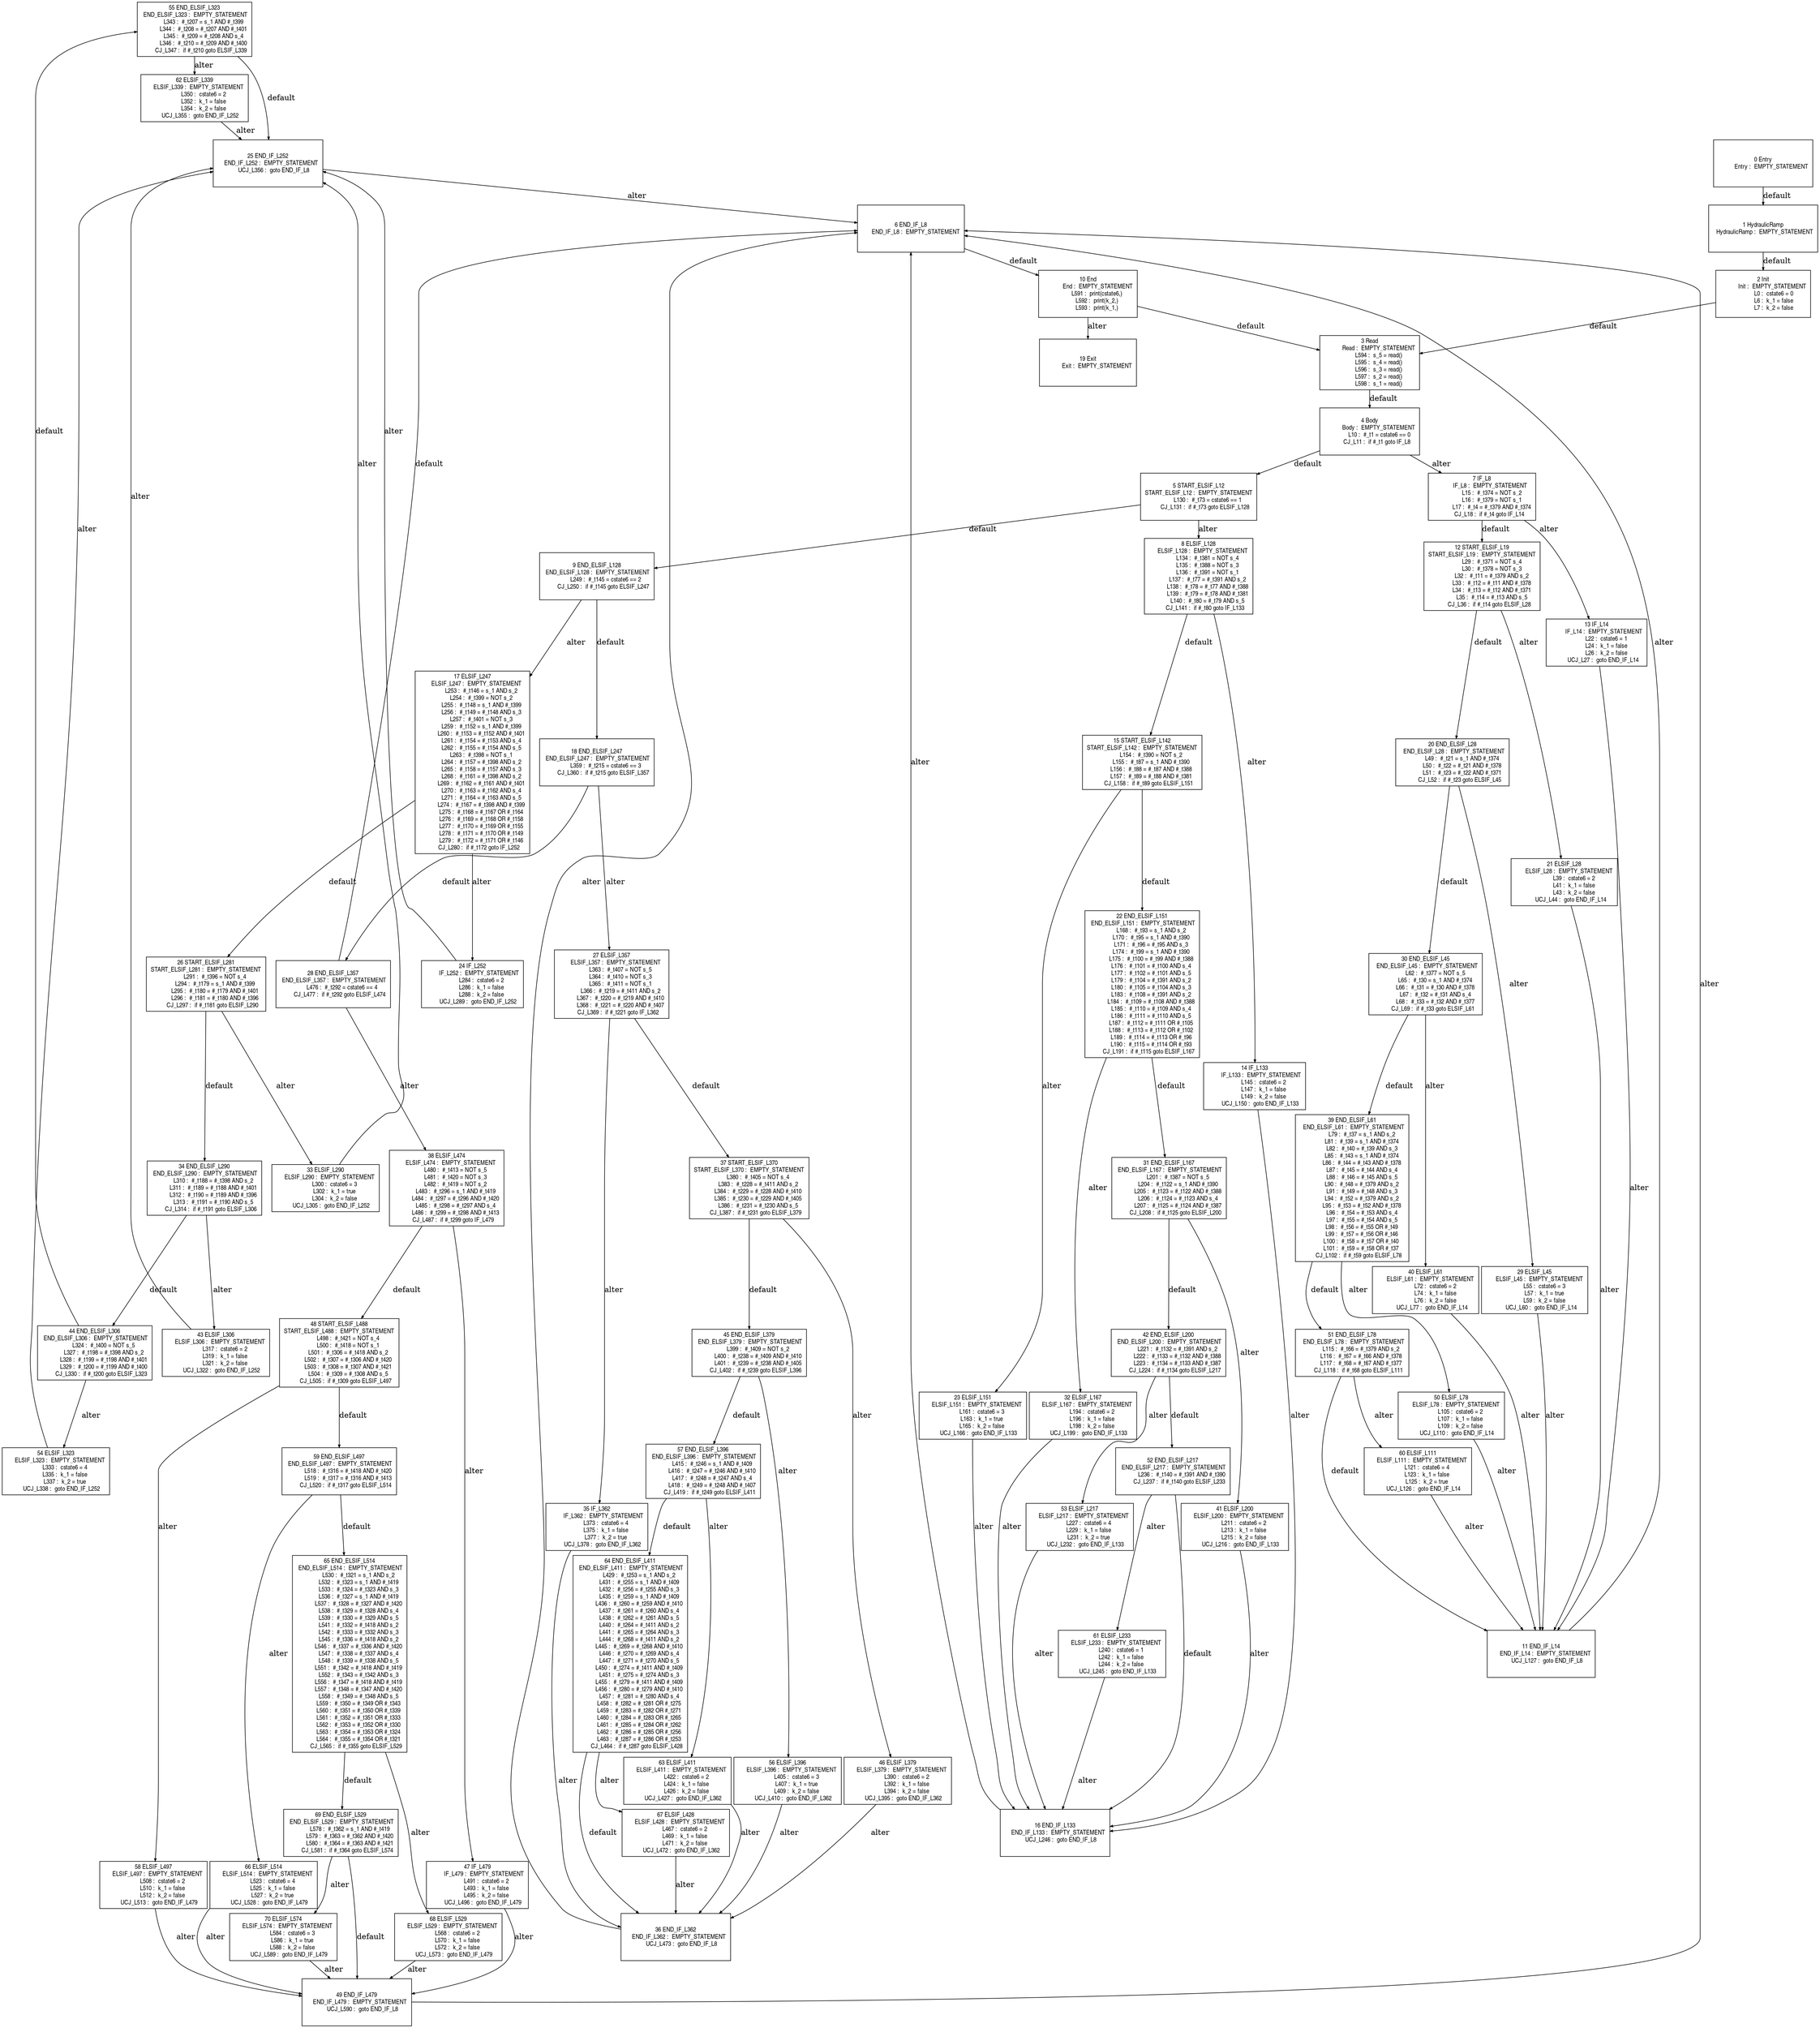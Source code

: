 digraph G {
  ranksep=.25;
  edge [arrowsize=.5]
  node [shape=rectangle, fontname="ArialNarrow",
        fontsize=12,  height=1.2];
  "55 END_ELSIF_L323
 END_ELSIF_L323 :  EMPTY_STATEMENT
           L343 :  #_t207 = s_1 AND #_t399
           L344 :  #_t208 = #_t207 AND #_t401
           L345 :  #_t209 = #_t208 AND s_4
           L346 :  #_t210 = #_t209 AND #_t400
        CJ_L347 :  if #_t210 goto ELSIF_L339
"; "9 END_ELSIF_L128
 END_ELSIF_L128 :  EMPTY_STATEMENT
           L249 :  #_t145 = cstate6 == 2
        CJ_L250 :  if #_t145 goto ELSIF_L247
"; "54 ELSIF_L323
     ELSIF_L323 :  EMPTY_STATEMENT
           L333 :  cstate6 = 4
           L335 :  k_1 = false
           L337 :  k_2 = true
       UCJ_L338 :  goto END_IF_L252
"; "43 ELSIF_L306
     ELSIF_L306 :  EMPTY_STATEMENT
           L317 :  cstate6 = 2
           L319 :  k_1 = false
           L321 :  k_2 = false
       UCJ_L322 :  goto END_IF_L252
"; "26 START_ELSIF_L281
START_ELSIF_L281 :  EMPTY_STATEMENT
           L291 :  #_t396 = NOT s_4
           L294 :  #_t179 = s_1 AND #_t399
           L295 :  #_t180 = #_t179 AND #_t401
           L296 :  #_t181 = #_t180 AND #_t396
        CJ_L297 :  if #_t181 goto ELSIF_L290
"; "47 IF_L479
        IF_L479 :  EMPTY_STATEMENT
           L491 :  cstate6 = 2
           L493 :  k_1 = false
           L495 :  k_2 = false
       UCJ_L496 :  goto END_IF_L479
"; "60 ELSIF_L111
     ELSIF_L111 :  EMPTY_STATEMENT
           L121 :  cstate6 = 4
           L123 :  k_1 = false
           L125 :  k_2 = true
       UCJ_L126 :  goto END_IF_L14
"; "32 ELSIF_L167
     ELSIF_L167 :  EMPTY_STATEMENT
           L194 :  cstate6 = 2
           L196 :  k_1 = false
           L198 :  k_2 = false
       UCJ_L199 :  goto END_IF_L133
"; "53 ELSIF_L217
     ELSIF_L217 :  EMPTY_STATEMENT
           L227 :  cstate6 = 4
           L229 :  k_1 = false
           L231 :  k_2 = true
       UCJ_L232 :  goto END_IF_L133
"; "42 END_ELSIF_L200
 END_ELSIF_L200 :  EMPTY_STATEMENT
           L221 :  #_t132 = #_t391 AND s_2
           L222 :  #_t133 = #_t132 AND #_t388
           L223 :  #_t134 = #_t133 AND #_t387
        CJ_L224 :  if #_t134 goto ELSIF_L217
"; "6 END_IF_L8
      END_IF_L8 :  EMPTY_STATEMENT
"; "1 HydraulicRamp
  HydraulicRamp :  EMPTY_STATEMENT
"; "41 ELSIF_L200
     ELSIF_L200 :  EMPTY_STATEMENT
           L211 :  cstate6 = 2
           L213 :  k_1 = false
           L215 :  k_2 = false
       UCJ_L216 :  goto END_IF_L133
"; "37 START_ELSIF_L370
START_ELSIF_L370 :  EMPTY_STATEMENT
           L380 :  #_t405 = NOT s_4
           L383 :  #_t228 = #_t411 AND s_2
           L384 :  #_t229 = #_t228 AND #_t410
           L385 :  #_t230 = #_t229 AND #_t405
           L386 :  #_t231 = #_t230 AND s_5
        CJ_L387 :  if #_t231 goto ELSIF_L379
"; "10 End
            End :  EMPTY_STATEMENT
           L591 :  print(cstate6,)
           L592 :  print(k_2,)
           L593 :  print(k_1,)
"; "3 Read
           Read :  EMPTY_STATEMENT
           L594 :  s_5 = read()
           L595 :  s_4 = read()
           L596 :  s_3 = read()
           L597 :  s_2 = read()
           L598 :  s_1 = read()
"; "39 END_ELSIF_L61
  END_ELSIF_L61 :  EMPTY_STATEMENT
            L79 :  #_t37 = s_1 AND s_2
            L81 :  #_t39 = s_1 AND #_t374
            L82 :  #_t40 = #_t39 AND s_3
            L85 :  #_t43 = s_1 AND #_t374
            L86 :  #_t44 = #_t43 AND #_t378
            L87 :  #_t45 = #_t44 AND s_4
            L88 :  #_t46 = #_t45 AND s_5
            L90 :  #_t48 = #_t379 AND s_2
            L91 :  #_t49 = #_t48 AND s_3
            L94 :  #_t52 = #_t379 AND s_2
            L95 :  #_t53 = #_t52 AND #_t378
            L96 :  #_t54 = #_t53 AND s_4
            L97 :  #_t55 = #_t54 AND s_5
            L98 :  #_t56 = #_t55 OR #_t49
            L99 :  #_t57 = #_t56 OR #_t46
           L100 :  #_t58 = #_t57 OR #_t40
           L101 :  #_t59 = #_t58 OR #_t37
        CJ_L102 :  if #_t59 goto ELSIF_L78
"; "44 END_ELSIF_L306
 END_ELSIF_L306 :  EMPTY_STATEMENT
           L324 :  #_t400 = NOT s_5
           L327 :  #_t198 = #_t398 AND s_2
           L328 :  #_t199 = #_t198 AND #_t401
           L329 :  #_t200 = #_t199 AND #_t400
        CJ_L330 :  if #_t200 goto ELSIF_L323
"; "29 ELSIF_L45
      ELSIF_L45 :  EMPTY_STATEMENT
            L55 :  cstate6 = 3
            L57 :  k_1 = true
            L59 :  k_2 = false
        UCJ_L60 :  goto END_IF_L14
"; "70 ELSIF_L574
     ELSIF_L574 :  EMPTY_STATEMENT
           L584 :  cstate6 = 3
           L586 :  k_1 = true
           L588 :  k_2 = false
       UCJ_L589 :  goto END_IF_L479
"; "23 ELSIF_L151
     ELSIF_L151 :  EMPTY_STATEMENT
           L161 :  cstate6 = 3
           L163 :  k_1 = true
           L165 :  k_2 = false
       UCJ_L166 :  goto END_IF_L133
"; "20 END_ELSIF_L28
  END_ELSIF_L28 :  EMPTY_STATEMENT
            L49 :  #_t21 = s_1 AND #_t374
            L50 :  #_t22 = #_t21 AND #_t378
            L51 :  #_t23 = #_t22 AND #_t371
         CJ_L52 :  if #_t23 goto ELSIF_L45
"; "52 END_ELSIF_L217
 END_ELSIF_L217 :  EMPTY_STATEMENT
           L236 :  #_t140 = #_t391 AND #_t390
        CJ_L237 :  if #_t140 goto ELSIF_L233
"; "62 ELSIF_L339
     ELSIF_L339 :  EMPTY_STATEMENT
           L350 :  cstate6 = 2
           L352 :  k_1 = false
           L354 :  k_2 = false
       UCJ_L355 :  goto END_IF_L252
"; "46 ELSIF_L379
     ELSIF_L379 :  EMPTY_STATEMENT
           L390 :  cstate6 = 2
           L392 :  k_1 = false
           L394 :  k_2 = false
       UCJ_L395 :  goto END_IF_L362
"; "63 ELSIF_L411
     ELSIF_L411 :  EMPTY_STATEMENT
           L422 :  cstate6 = 2
           L424 :  k_1 = false
           L426 :  k_2 = false
       UCJ_L427 :  goto END_IF_L362
"; "35 IF_L362
        IF_L362 :  EMPTY_STATEMENT
           L373 :  cstate6 = 4
           L375 :  k_1 = false
           L377 :  k_2 = true
       UCJ_L378 :  goto END_IF_L362
"; "27 ELSIF_L357
     ELSIF_L357 :  EMPTY_STATEMENT
           L363 :  #_t407 = NOT s_5
           L364 :  #_t410 = NOT s_3
           L365 :  #_t411 = NOT s_1
           L366 :  #_t219 = #_t411 AND s_2
           L367 :  #_t220 = #_t219 AND #_t410
           L368 :  #_t221 = #_t220 AND #_t407
        CJ_L369 :  if #_t221 goto IF_L362
"; "56 ELSIF_L396
     ELSIF_L396 :  EMPTY_STATEMENT
           L405 :  cstate6 = 3
           L407 :  k_1 = true
           L409 :  k_2 = false
       UCJ_L410 :  goto END_IF_L362
"; "12 START_ELSIF_L19
START_ELSIF_L19 :  EMPTY_STATEMENT
            L29 :  #_t371 = NOT s_4
            L30 :  #_t378 = NOT s_3
            L32 :  #_t11 = #_t379 AND s_2
            L33 :  #_t12 = #_t11 AND #_t378
            L34 :  #_t13 = #_t12 AND #_t371
            L35 :  #_t14 = #_t13 AND s_5
         CJ_L36 :  if #_t14 goto ELSIF_L28
"; "4 Body
           Body :  EMPTY_STATEMENT
            L10 :  #_t1 = cstate6 == 0
         CJ_L11 :  if #_t1 goto IF_L8
"; "0 Entry
          Entry :  EMPTY_STATEMENT
"; "50 ELSIF_L78
      ELSIF_L78 :  EMPTY_STATEMENT
           L105 :  cstate6 = 2
           L107 :  k_1 = false
           L109 :  k_2 = false
       UCJ_L110 :  goto END_IF_L14
"; "24 IF_L252
        IF_L252 :  EMPTY_STATEMENT
           L284 :  cstate6 = 2
           L286 :  k_1 = false
           L288 :  k_2 = false
       UCJ_L289 :  goto END_IF_L252
"; "28 END_ELSIF_L357
 END_ELSIF_L357 :  EMPTY_STATEMENT
           L476 :  #_t292 = cstate6 == 4
        CJ_L477 :  if #_t292 goto ELSIF_L474
"; "21 ELSIF_L28
      ELSIF_L28 :  EMPTY_STATEMENT
            L39 :  cstate6 = 2
            L41 :  k_1 = false
            L43 :  k_2 = false
        UCJ_L44 :  goto END_IF_L14
"; "51 END_ELSIF_L78
  END_ELSIF_L78 :  EMPTY_STATEMENT
           L115 :  #_t66 = #_t379 AND s_2
           L116 :  #_t67 = #_t66 AND #_t378
           L117 :  #_t68 = #_t67 AND #_t377
        CJ_L118 :  if #_t68 goto ELSIF_L111
"; "25 END_IF_L252
    END_IF_L252 :  EMPTY_STATEMENT
       UCJ_L356 :  goto END_IF_L8
"; "66 ELSIF_L514
     ELSIF_L514 :  EMPTY_STATEMENT
           L523 :  cstate6 = 4
           L525 :  k_1 = false
           L527 :  k_2 = true
       UCJ_L528 :  goto END_IF_L479
"; "68 ELSIF_L529
     ELSIF_L529 :  EMPTY_STATEMENT
           L568 :  cstate6 = 2
           L570 :  k_1 = false
           L572 :  k_2 = false
       UCJ_L573 :  goto END_IF_L479
"; "16 END_IF_L133
    END_IF_L133 :  EMPTY_STATEMENT
       UCJ_L246 :  goto END_IF_L8
"; "13 IF_L14
         IF_L14 :  EMPTY_STATEMENT
            L22 :  cstate6 = 1
            L24 :  k_1 = false
            L26 :  k_2 = false
        UCJ_L27 :  goto END_IF_L14
"; "17 ELSIF_L247
     ELSIF_L247 :  EMPTY_STATEMENT
           L253 :  #_t146 = s_1 AND s_2
           L254 :  #_t399 = NOT s_2
           L255 :  #_t148 = s_1 AND #_t399
           L256 :  #_t149 = #_t148 AND s_3
           L257 :  #_t401 = NOT s_3
           L259 :  #_t152 = s_1 AND #_t399
           L260 :  #_t153 = #_t152 AND #_t401
           L261 :  #_t154 = #_t153 AND s_4
           L262 :  #_t155 = #_t154 AND s_5
           L263 :  #_t398 = NOT s_1
           L264 :  #_t157 = #_t398 AND s_2
           L265 :  #_t158 = #_t157 AND s_3
           L268 :  #_t161 = #_t398 AND s_2
           L269 :  #_t162 = #_t161 AND #_t401
           L270 :  #_t163 = #_t162 AND s_4
           L271 :  #_t164 = #_t163 AND s_5
           L274 :  #_t167 = #_t398 AND #_t399
           L275 :  #_t168 = #_t167 OR #_t164
           L276 :  #_t169 = #_t168 OR #_t158
           L277 :  #_t170 = #_t169 OR #_t155
           L278 :  #_t171 = #_t170 OR #_t149
           L279 :  #_t172 = #_t171 OR #_t146
        CJ_L280 :  if #_t172 goto IF_L252
"; "33 ELSIF_L290
     ELSIF_L290 :  EMPTY_STATEMENT
           L300 :  cstate6 = 3
           L302 :  k_1 = true
           L304 :  k_2 = false
       UCJ_L305 :  goto END_IF_L252
"; "11 END_IF_L14
     END_IF_L14 :  EMPTY_STATEMENT
       UCJ_L127 :  goto END_IF_L8
"; "64 END_ELSIF_L411
 END_ELSIF_L411 :  EMPTY_STATEMENT
           L429 :  #_t253 = s_1 AND s_2
           L431 :  #_t255 = s_1 AND #_t409
           L432 :  #_t256 = #_t255 AND s_3
           L435 :  #_t259 = s_1 AND #_t409
           L436 :  #_t260 = #_t259 AND #_t410
           L437 :  #_t261 = #_t260 AND s_4
           L438 :  #_t262 = #_t261 AND s_5
           L440 :  #_t264 = #_t411 AND s_2
           L441 :  #_t265 = #_t264 AND s_3
           L444 :  #_t268 = #_t411 AND s_2
           L445 :  #_t269 = #_t268 AND #_t410
           L446 :  #_t270 = #_t269 AND s_4
           L447 :  #_t271 = #_t270 AND s_5
           L450 :  #_t274 = #_t411 AND #_t409
           L451 :  #_t275 = #_t274 AND s_3
           L455 :  #_t279 = #_t411 AND #_t409
           L456 :  #_t280 = #_t279 AND #_t410
           L457 :  #_t281 = #_t280 AND s_4
           L458 :  #_t282 = #_t281 OR #_t275
           L459 :  #_t283 = #_t282 OR #_t271
           L460 :  #_t284 = #_t283 OR #_t265
           L461 :  #_t285 = #_t284 OR #_t262
           L462 :  #_t286 = #_t285 OR #_t256
           L463 :  #_t287 = #_t286 OR #_t253
        CJ_L464 :  if #_t287 goto ELSIF_L428
"; "18 END_ELSIF_L247
 END_ELSIF_L247 :  EMPTY_STATEMENT
           L359 :  #_t215 = cstate6 == 3
        CJ_L360 :  if #_t215 goto ELSIF_L357
"; "49 END_IF_L479
    END_IF_L479 :  EMPTY_STATEMENT
       UCJ_L590 :  goto END_IF_L8
"; "8 ELSIF_L128
     ELSIF_L128 :  EMPTY_STATEMENT
           L134 :  #_t381 = NOT s_4
           L135 :  #_t388 = NOT s_3
           L136 :  #_t391 = NOT s_1
           L137 :  #_t77 = #_t391 AND s_2
           L138 :  #_t78 = #_t77 AND #_t388
           L139 :  #_t79 = #_t78 AND #_t381
           L140 :  #_t80 = #_t79 AND s_5
        CJ_L141 :  if #_t80 goto IF_L133
"; "7 IF_L8
          IF_L8 :  EMPTY_STATEMENT
            L15 :  #_t374 = NOT s_2
            L16 :  #_t379 = NOT s_1
            L17 :  #_t4 = #_t379 AND #_t374
         CJ_L18 :  if #_t4 goto IF_L14
"; "59 END_ELSIF_L497
 END_ELSIF_L497 :  EMPTY_STATEMENT
           L518 :  #_t316 = #_t418 AND #_t420
           L519 :  #_t317 = #_t316 AND #_t413
        CJ_L520 :  if #_t317 goto ELSIF_L514
"; "14 IF_L133
        IF_L133 :  EMPTY_STATEMENT
           L145 :  cstate6 = 2
           L147 :  k_1 = false
           L149 :  k_2 = false
       UCJ_L150 :  goto END_IF_L133
"; "34 END_ELSIF_L290
 END_ELSIF_L290 :  EMPTY_STATEMENT
           L310 :  #_t188 = #_t398 AND s_2
           L311 :  #_t189 = #_t188 AND #_t401
           L312 :  #_t190 = #_t189 AND #_t396
           L313 :  #_t191 = #_t190 AND s_5
        CJ_L314 :  if #_t191 goto ELSIF_L306
"; "58 ELSIF_L497
     ELSIF_L497 :  EMPTY_STATEMENT
           L508 :  cstate6 = 2
           L510 :  k_1 = false
           L512 :  k_2 = false
       UCJ_L513 :  goto END_IF_L479
"; "65 END_ELSIF_L514
 END_ELSIF_L514 :  EMPTY_STATEMENT
           L530 :  #_t321 = s_1 AND s_2
           L532 :  #_t323 = s_1 AND #_t419
           L533 :  #_t324 = #_t323 AND s_3
           L536 :  #_t327 = s_1 AND #_t419
           L537 :  #_t328 = #_t327 AND #_t420
           L538 :  #_t329 = #_t328 AND s_4
           L539 :  #_t330 = #_t329 AND s_5
           L541 :  #_t332 = #_t418 AND s_2
           L542 :  #_t333 = #_t332 AND s_3
           L545 :  #_t336 = #_t418 AND s_2
           L546 :  #_t337 = #_t336 AND #_t420
           L547 :  #_t338 = #_t337 AND s_4
           L548 :  #_t339 = #_t338 AND s_5
           L551 :  #_t342 = #_t418 AND #_t419
           L552 :  #_t343 = #_t342 AND s_3
           L556 :  #_t347 = #_t418 AND #_t419
           L557 :  #_t348 = #_t347 AND #_t420
           L558 :  #_t349 = #_t348 AND s_5
           L559 :  #_t350 = #_t349 OR #_t343
           L560 :  #_t351 = #_t350 OR #_t339
           L561 :  #_t352 = #_t351 OR #_t333
           L562 :  #_t353 = #_t352 OR #_t330
           L563 :  #_t354 = #_t353 OR #_t324
           L564 :  #_t355 = #_t354 OR #_t321
        CJ_L565 :  if #_t355 goto ELSIF_L529
"; "31 END_ELSIF_L167
 END_ELSIF_L167 :  EMPTY_STATEMENT
           L201 :  #_t387 = NOT s_5
           L204 :  #_t122 = s_1 AND #_t390
           L205 :  #_t123 = #_t122 AND #_t388
           L206 :  #_t124 = #_t123 AND s_4
           L207 :  #_t125 = #_t124 AND #_t387
        CJ_L208 :  if #_t125 goto ELSIF_L200
"; "40 ELSIF_L61
      ELSIF_L61 :  EMPTY_STATEMENT
            L72 :  cstate6 = 2
            L74 :  k_1 = false
            L76 :  k_2 = false
        UCJ_L77 :  goto END_IF_L14
"; "5 START_ELSIF_L12
START_ELSIF_L12 :  EMPTY_STATEMENT
           L130 :  #_t73 = cstate6 == 1
        CJ_L131 :  if #_t73 goto ELSIF_L128
"; "61 ELSIF_L233
     ELSIF_L233 :  EMPTY_STATEMENT
           L240 :  cstate6 = 1
           L242 :  k_1 = false
           L244 :  k_2 = false
       UCJ_L245 :  goto END_IF_L133
"; "67 ELSIF_L428
     ELSIF_L428 :  EMPTY_STATEMENT
           L467 :  cstate6 = 2
           L469 :  k_1 = false
           L471 :  k_2 = false
       UCJ_L472 :  goto END_IF_L362
"; "38 ELSIF_L474
     ELSIF_L474 :  EMPTY_STATEMENT
           L480 :  #_t413 = NOT s_5
           L481 :  #_t420 = NOT s_3
           L482 :  #_t419 = NOT s_2
           L483 :  #_t296 = s_1 AND #_t419
           L484 :  #_t297 = #_t296 AND #_t420
           L485 :  #_t298 = #_t297 AND s_4
           L486 :  #_t299 = #_t298 AND #_t413
        CJ_L487 :  if #_t299 goto IF_L479
"; "22 END_ELSIF_L151
 END_ELSIF_L151 :  EMPTY_STATEMENT
           L168 :  #_t93 = s_1 AND s_2
           L170 :  #_t95 = s_1 AND #_t390
           L171 :  #_t96 = #_t95 AND s_3
           L174 :  #_t99 = s_1 AND #_t390
           L175 :  #_t100 = #_t99 AND #_t388
           L176 :  #_t101 = #_t100 AND s_4
           L177 :  #_t102 = #_t101 AND s_5
           L179 :  #_t104 = #_t391 AND s_2
           L180 :  #_t105 = #_t104 AND s_3
           L183 :  #_t108 = #_t391 AND s_2
           L184 :  #_t109 = #_t108 AND #_t388
           L185 :  #_t110 = #_t109 AND s_4
           L186 :  #_t111 = #_t110 AND s_5
           L187 :  #_t112 = #_t111 OR #_t105
           L188 :  #_t113 = #_t112 OR #_t102
           L189 :  #_t114 = #_t113 OR #_t96
           L190 :  #_t115 = #_t114 OR #_t93
        CJ_L191 :  if #_t115 goto ELSIF_L167
"; "36 END_IF_L362
    END_IF_L362 :  EMPTY_STATEMENT
       UCJ_L473 :  goto END_IF_L8
"; "45 END_ELSIF_L379
 END_ELSIF_L379 :  EMPTY_STATEMENT
           L399 :  #_t409 = NOT s_2
           L400 :  #_t238 = #_t409 AND #_t410
           L401 :  #_t239 = #_t238 AND #_t405
        CJ_L402 :  if #_t239 goto ELSIF_L396
"; "30 END_ELSIF_L45
  END_ELSIF_L45 :  EMPTY_STATEMENT
            L62 :  #_t377 = NOT s_5
            L65 :  #_t30 = s_1 AND #_t374
            L66 :  #_t31 = #_t30 AND #_t378
            L67 :  #_t32 = #_t31 AND s_4
            L68 :  #_t33 = #_t32 AND #_t377
         CJ_L69 :  if #_t33 goto ELSIF_L61
"; "15 START_ELSIF_L142
START_ELSIF_L142 :  EMPTY_STATEMENT
           L154 :  #_t390 = NOT s_2
           L155 :  #_t87 = s_1 AND #_t390
           L156 :  #_t88 = #_t87 AND #_t388
           L157 :  #_t89 = #_t88 AND #_t381
        CJ_L158 :  if #_t89 goto ELSIF_L151
"; "2 Init
           Init :  EMPTY_STATEMENT
             L0 :  cstate6 = 0
             L6 :  k_1 = false
             L7 :  k_2 = false
"; "57 END_ELSIF_L396
 END_ELSIF_L396 :  EMPTY_STATEMENT
           L415 :  #_t246 = s_1 AND #_t409
           L416 :  #_t247 = #_t246 AND #_t410
           L417 :  #_t248 = #_t247 AND s_4
           L418 :  #_t249 = #_t248 AND #_t407
        CJ_L419 :  if #_t249 goto ELSIF_L411
"; "48 START_ELSIF_L488
START_ELSIF_L488 :  EMPTY_STATEMENT
           L498 :  #_t421 = NOT s_4
           L500 :  #_t418 = NOT s_1
           L501 :  #_t306 = #_t418 AND s_2
           L502 :  #_t307 = #_t306 AND #_t420
           L503 :  #_t308 = #_t307 AND #_t421
           L504 :  #_t309 = #_t308 AND s_5
        CJ_L505 :  if #_t309 goto ELSIF_L497
"; "19 Exit
           Exit :  EMPTY_STATEMENT
"; "69 END_ELSIF_L529
 END_ELSIF_L529 :  EMPTY_STATEMENT
           L578 :  #_t362 = s_1 AND #_t419
           L579 :  #_t363 = #_t362 AND #_t420
           L580 :  #_t364 = #_t363 AND #_t421
        CJ_L581 :  if #_t364 goto ELSIF_L574
"; 
  "1 HydraulicRamp
  HydraulicRamp :  EMPTY_STATEMENT
" -> "2 Init
           Init :  EMPTY_STATEMENT
             L0 :  cstate6 = 0
             L6 :  k_1 = false
             L7 :  k_2 = false
"  [label="default"];
  "2 Init
           Init :  EMPTY_STATEMENT
             L0 :  cstate6 = 0
             L6 :  k_1 = false
             L7 :  k_2 = false
" -> "3 Read
           Read :  EMPTY_STATEMENT
           L594 :  s_5 = read()
           L595 :  s_4 = read()
           L596 :  s_3 = read()
           L597 :  s_2 = read()
           L598 :  s_1 = read()
"  [label="default"];
  "4 Body
           Body :  EMPTY_STATEMENT
            L10 :  #_t1 = cstate6 == 0
         CJ_L11 :  if #_t1 goto IF_L8
" -> "5 START_ELSIF_L12
START_ELSIF_L12 :  EMPTY_STATEMENT
           L130 :  #_t73 = cstate6 == 1
        CJ_L131 :  if #_t73 goto ELSIF_L128
"  [label="default"];
  "4 Body
           Body :  EMPTY_STATEMENT
            L10 :  #_t1 = cstate6 == 0
         CJ_L11 :  if #_t1 goto IF_L8
" -> "7 IF_L8
          IF_L8 :  EMPTY_STATEMENT
            L15 :  #_t374 = NOT s_2
            L16 :  #_t379 = NOT s_1
            L17 :  #_t4 = #_t379 AND #_t374
         CJ_L18 :  if #_t4 goto IF_L14
"  [label="alter"];
  "7 IF_L8
          IF_L8 :  EMPTY_STATEMENT
            L15 :  #_t374 = NOT s_2
            L16 :  #_t379 = NOT s_1
            L17 :  #_t4 = #_t379 AND #_t374
         CJ_L18 :  if #_t4 goto IF_L14
" -> "12 START_ELSIF_L19
START_ELSIF_L19 :  EMPTY_STATEMENT
            L29 :  #_t371 = NOT s_4
            L30 :  #_t378 = NOT s_3
            L32 :  #_t11 = #_t379 AND s_2
            L33 :  #_t12 = #_t11 AND #_t378
            L34 :  #_t13 = #_t12 AND #_t371
            L35 :  #_t14 = #_t13 AND s_5
         CJ_L36 :  if #_t14 goto ELSIF_L28
"  [label="default"];
  "7 IF_L8
          IF_L8 :  EMPTY_STATEMENT
            L15 :  #_t374 = NOT s_2
            L16 :  #_t379 = NOT s_1
            L17 :  #_t4 = #_t379 AND #_t374
         CJ_L18 :  if #_t4 goto IF_L14
" -> "13 IF_L14
         IF_L14 :  EMPTY_STATEMENT
            L22 :  cstate6 = 1
            L24 :  k_1 = false
            L26 :  k_2 = false
        UCJ_L27 :  goto END_IF_L14
"  [label="alter"];
  "13 IF_L14
         IF_L14 :  EMPTY_STATEMENT
            L22 :  cstate6 = 1
            L24 :  k_1 = false
            L26 :  k_2 = false
        UCJ_L27 :  goto END_IF_L14
" -> "11 END_IF_L14
     END_IF_L14 :  EMPTY_STATEMENT
       UCJ_L127 :  goto END_IF_L8
"  [label="alter"];
  "12 START_ELSIF_L19
START_ELSIF_L19 :  EMPTY_STATEMENT
            L29 :  #_t371 = NOT s_4
            L30 :  #_t378 = NOT s_3
            L32 :  #_t11 = #_t379 AND s_2
            L33 :  #_t12 = #_t11 AND #_t378
            L34 :  #_t13 = #_t12 AND #_t371
            L35 :  #_t14 = #_t13 AND s_5
         CJ_L36 :  if #_t14 goto ELSIF_L28
" -> "20 END_ELSIF_L28
  END_ELSIF_L28 :  EMPTY_STATEMENT
            L49 :  #_t21 = s_1 AND #_t374
            L50 :  #_t22 = #_t21 AND #_t378
            L51 :  #_t23 = #_t22 AND #_t371
         CJ_L52 :  if #_t23 goto ELSIF_L45
"  [label="default"];
  "12 START_ELSIF_L19
START_ELSIF_L19 :  EMPTY_STATEMENT
            L29 :  #_t371 = NOT s_4
            L30 :  #_t378 = NOT s_3
            L32 :  #_t11 = #_t379 AND s_2
            L33 :  #_t12 = #_t11 AND #_t378
            L34 :  #_t13 = #_t12 AND #_t371
            L35 :  #_t14 = #_t13 AND s_5
         CJ_L36 :  if #_t14 goto ELSIF_L28
" -> "21 ELSIF_L28
      ELSIF_L28 :  EMPTY_STATEMENT
            L39 :  cstate6 = 2
            L41 :  k_1 = false
            L43 :  k_2 = false
        UCJ_L44 :  goto END_IF_L14
"  [label="alter"];
  "21 ELSIF_L28
      ELSIF_L28 :  EMPTY_STATEMENT
            L39 :  cstate6 = 2
            L41 :  k_1 = false
            L43 :  k_2 = false
        UCJ_L44 :  goto END_IF_L14
" -> "11 END_IF_L14
     END_IF_L14 :  EMPTY_STATEMENT
       UCJ_L127 :  goto END_IF_L8
"  [label="alter"];
  "20 END_ELSIF_L28
  END_ELSIF_L28 :  EMPTY_STATEMENT
            L49 :  #_t21 = s_1 AND #_t374
            L50 :  #_t22 = #_t21 AND #_t378
            L51 :  #_t23 = #_t22 AND #_t371
         CJ_L52 :  if #_t23 goto ELSIF_L45
" -> "30 END_ELSIF_L45
  END_ELSIF_L45 :  EMPTY_STATEMENT
            L62 :  #_t377 = NOT s_5
            L65 :  #_t30 = s_1 AND #_t374
            L66 :  #_t31 = #_t30 AND #_t378
            L67 :  #_t32 = #_t31 AND s_4
            L68 :  #_t33 = #_t32 AND #_t377
         CJ_L69 :  if #_t33 goto ELSIF_L61
"  [label="default"];
  "20 END_ELSIF_L28
  END_ELSIF_L28 :  EMPTY_STATEMENT
            L49 :  #_t21 = s_1 AND #_t374
            L50 :  #_t22 = #_t21 AND #_t378
            L51 :  #_t23 = #_t22 AND #_t371
         CJ_L52 :  if #_t23 goto ELSIF_L45
" -> "29 ELSIF_L45
      ELSIF_L45 :  EMPTY_STATEMENT
            L55 :  cstate6 = 3
            L57 :  k_1 = true
            L59 :  k_2 = false
        UCJ_L60 :  goto END_IF_L14
"  [label="alter"];
  "29 ELSIF_L45
      ELSIF_L45 :  EMPTY_STATEMENT
            L55 :  cstate6 = 3
            L57 :  k_1 = true
            L59 :  k_2 = false
        UCJ_L60 :  goto END_IF_L14
" -> "11 END_IF_L14
     END_IF_L14 :  EMPTY_STATEMENT
       UCJ_L127 :  goto END_IF_L8
"  [label="alter"];
  "30 END_ELSIF_L45
  END_ELSIF_L45 :  EMPTY_STATEMENT
            L62 :  #_t377 = NOT s_5
            L65 :  #_t30 = s_1 AND #_t374
            L66 :  #_t31 = #_t30 AND #_t378
            L67 :  #_t32 = #_t31 AND s_4
            L68 :  #_t33 = #_t32 AND #_t377
         CJ_L69 :  if #_t33 goto ELSIF_L61
" -> "39 END_ELSIF_L61
  END_ELSIF_L61 :  EMPTY_STATEMENT
            L79 :  #_t37 = s_1 AND s_2
            L81 :  #_t39 = s_1 AND #_t374
            L82 :  #_t40 = #_t39 AND s_3
            L85 :  #_t43 = s_1 AND #_t374
            L86 :  #_t44 = #_t43 AND #_t378
            L87 :  #_t45 = #_t44 AND s_4
            L88 :  #_t46 = #_t45 AND s_5
            L90 :  #_t48 = #_t379 AND s_2
            L91 :  #_t49 = #_t48 AND s_3
            L94 :  #_t52 = #_t379 AND s_2
            L95 :  #_t53 = #_t52 AND #_t378
            L96 :  #_t54 = #_t53 AND s_4
            L97 :  #_t55 = #_t54 AND s_5
            L98 :  #_t56 = #_t55 OR #_t49
            L99 :  #_t57 = #_t56 OR #_t46
           L100 :  #_t58 = #_t57 OR #_t40
           L101 :  #_t59 = #_t58 OR #_t37
        CJ_L102 :  if #_t59 goto ELSIF_L78
"  [label="default"];
  "30 END_ELSIF_L45
  END_ELSIF_L45 :  EMPTY_STATEMENT
            L62 :  #_t377 = NOT s_5
            L65 :  #_t30 = s_1 AND #_t374
            L66 :  #_t31 = #_t30 AND #_t378
            L67 :  #_t32 = #_t31 AND s_4
            L68 :  #_t33 = #_t32 AND #_t377
         CJ_L69 :  if #_t33 goto ELSIF_L61
" -> "40 ELSIF_L61
      ELSIF_L61 :  EMPTY_STATEMENT
            L72 :  cstate6 = 2
            L74 :  k_1 = false
            L76 :  k_2 = false
        UCJ_L77 :  goto END_IF_L14
"  [label="alter"];
  "40 ELSIF_L61
      ELSIF_L61 :  EMPTY_STATEMENT
            L72 :  cstate6 = 2
            L74 :  k_1 = false
            L76 :  k_2 = false
        UCJ_L77 :  goto END_IF_L14
" -> "11 END_IF_L14
     END_IF_L14 :  EMPTY_STATEMENT
       UCJ_L127 :  goto END_IF_L8
"  [label="alter"];
  "39 END_ELSIF_L61
  END_ELSIF_L61 :  EMPTY_STATEMENT
            L79 :  #_t37 = s_1 AND s_2
            L81 :  #_t39 = s_1 AND #_t374
            L82 :  #_t40 = #_t39 AND s_3
            L85 :  #_t43 = s_1 AND #_t374
            L86 :  #_t44 = #_t43 AND #_t378
            L87 :  #_t45 = #_t44 AND s_4
            L88 :  #_t46 = #_t45 AND s_5
            L90 :  #_t48 = #_t379 AND s_2
            L91 :  #_t49 = #_t48 AND s_3
            L94 :  #_t52 = #_t379 AND s_2
            L95 :  #_t53 = #_t52 AND #_t378
            L96 :  #_t54 = #_t53 AND s_4
            L97 :  #_t55 = #_t54 AND s_5
            L98 :  #_t56 = #_t55 OR #_t49
            L99 :  #_t57 = #_t56 OR #_t46
           L100 :  #_t58 = #_t57 OR #_t40
           L101 :  #_t59 = #_t58 OR #_t37
        CJ_L102 :  if #_t59 goto ELSIF_L78
" -> "51 END_ELSIF_L78
  END_ELSIF_L78 :  EMPTY_STATEMENT
           L115 :  #_t66 = #_t379 AND s_2
           L116 :  #_t67 = #_t66 AND #_t378
           L117 :  #_t68 = #_t67 AND #_t377
        CJ_L118 :  if #_t68 goto ELSIF_L111
"  [label="default"];
  "39 END_ELSIF_L61
  END_ELSIF_L61 :  EMPTY_STATEMENT
            L79 :  #_t37 = s_1 AND s_2
            L81 :  #_t39 = s_1 AND #_t374
            L82 :  #_t40 = #_t39 AND s_3
            L85 :  #_t43 = s_1 AND #_t374
            L86 :  #_t44 = #_t43 AND #_t378
            L87 :  #_t45 = #_t44 AND s_4
            L88 :  #_t46 = #_t45 AND s_5
            L90 :  #_t48 = #_t379 AND s_2
            L91 :  #_t49 = #_t48 AND s_3
            L94 :  #_t52 = #_t379 AND s_2
            L95 :  #_t53 = #_t52 AND #_t378
            L96 :  #_t54 = #_t53 AND s_4
            L97 :  #_t55 = #_t54 AND s_5
            L98 :  #_t56 = #_t55 OR #_t49
            L99 :  #_t57 = #_t56 OR #_t46
           L100 :  #_t58 = #_t57 OR #_t40
           L101 :  #_t59 = #_t58 OR #_t37
        CJ_L102 :  if #_t59 goto ELSIF_L78
" -> "50 ELSIF_L78
      ELSIF_L78 :  EMPTY_STATEMENT
           L105 :  cstate6 = 2
           L107 :  k_1 = false
           L109 :  k_2 = false
       UCJ_L110 :  goto END_IF_L14
"  [label="alter"];
  "50 ELSIF_L78
      ELSIF_L78 :  EMPTY_STATEMENT
           L105 :  cstate6 = 2
           L107 :  k_1 = false
           L109 :  k_2 = false
       UCJ_L110 :  goto END_IF_L14
" -> "11 END_IF_L14
     END_IF_L14 :  EMPTY_STATEMENT
       UCJ_L127 :  goto END_IF_L8
"  [label="alter"];
  "51 END_ELSIF_L78
  END_ELSIF_L78 :  EMPTY_STATEMENT
           L115 :  #_t66 = #_t379 AND s_2
           L116 :  #_t67 = #_t66 AND #_t378
           L117 :  #_t68 = #_t67 AND #_t377
        CJ_L118 :  if #_t68 goto ELSIF_L111
" -> "11 END_IF_L14
     END_IF_L14 :  EMPTY_STATEMENT
       UCJ_L127 :  goto END_IF_L8
"  [label="default"];
  "51 END_ELSIF_L78
  END_ELSIF_L78 :  EMPTY_STATEMENT
           L115 :  #_t66 = #_t379 AND s_2
           L116 :  #_t67 = #_t66 AND #_t378
           L117 :  #_t68 = #_t67 AND #_t377
        CJ_L118 :  if #_t68 goto ELSIF_L111
" -> "60 ELSIF_L111
     ELSIF_L111 :  EMPTY_STATEMENT
           L121 :  cstate6 = 4
           L123 :  k_1 = false
           L125 :  k_2 = true
       UCJ_L126 :  goto END_IF_L14
"  [label="alter"];
  "60 ELSIF_L111
     ELSIF_L111 :  EMPTY_STATEMENT
           L121 :  cstate6 = 4
           L123 :  k_1 = false
           L125 :  k_2 = true
       UCJ_L126 :  goto END_IF_L14
" -> "11 END_IF_L14
     END_IF_L14 :  EMPTY_STATEMENT
       UCJ_L127 :  goto END_IF_L8
"  [label="alter"];
  "11 END_IF_L14
     END_IF_L14 :  EMPTY_STATEMENT
       UCJ_L127 :  goto END_IF_L8
" -> "6 END_IF_L8
      END_IF_L8 :  EMPTY_STATEMENT
"  [label="alter"];
  "5 START_ELSIF_L12
START_ELSIF_L12 :  EMPTY_STATEMENT
           L130 :  #_t73 = cstate6 == 1
        CJ_L131 :  if #_t73 goto ELSIF_L128
" -> "9 END_ELSIF_L128
 END_ELSIF_L128 :  EMPTY_STATEMENT
           L249 :  #_t145 = cstate6 == 2
        CJ_L250 :  if #_t145 goto ELSIF_L247
"  [label="default"];
  "5 START_ELSIF_L12
START_ELSIF_L12 :  EMPTY_STATEMENT
           L130 :  #_t73 = cstate6 == 1
        CJ_L131 :  if #_t73 goto ELSIF_L128
" -> "8 ELSIF_L128
     ELSIF_L128 :  EMPTY_STATEMENT
           L134 :  #_t381 = NOT s_4
           L135 :  #_t388 = NOT s_3
           L136 :  #_t391 = NOT s_1
           L137 :  #_t77 = #_t391 AND s_2
           L138 :  #_t78 = #_t77 AND #_t388
           L139 :  #_t79 = #_t78 AND #_t381
           L140 :  #_t80 = #_t79 AND s_5
        CJ_L141 :  if #_t80 goto IF_L133
"  [label="alter"];
  "8 ELSIF_L128
     ELSIF_L128 :  EMPTY_STATEMENT
           L134 :  #_t381 = NOT s_4
           L135 :  #_t388 = NOT s_3
           L136 :  #_t391 = NOT s_1
           L137 :  #_t77 = #_t391 AND s_2
           L138 :  #_t78 = #_t77 AND #_t388
           L139 :  #_t79 = #_t78 AND #_t381
           L140 :  #_t80 = #_t79 AND s_5
        CJ_L141 :  if #_t80 goto IF_L133
" -> "15 START_ELSIF_L142
START_ELSIF_L142 :  EMPTY_STATEMENT
           L154 :  #_t390 = NOT s_2
           L155 :  #_t87 = s_1 AND #_t390
           L156 :  #_t88 = #_t87 AND #_t388
           L157 :  #_t89 = #_t88 AND #_t381
        CJ_L158 :  if #_t89 goto ELSIF_L151
"  [label="default"];
  "8 ELSIF_L128
     ELSIF_L128 :  EMPTY_STATEMENT
           L134 :  #_t381 = NOT s_4
           L135 :  #_t388 = NOT s_3
           L136 :  #_t391 = NOT s_1
           L137 :  #_t77 = #_t391 AND s_2
           L138 :  #_t78 = #_t77 AND #_t388
           L139 :  #_t79 = #_t78 AND #_t381
           L140 :  #_t80 = #_t79 AND s_5
        CJ_L141 :  if #_t80 goto IF_L133
" -> "14 IF_L133
        IF_L133 :  EMPTY_STATEMENT
           L145 :  cstate6 = 2
           L147 :  k_1 = false
           L149 :  k_2 = false
       UCJ_L150 :  goto END_IF_L133
"  [label="alter"];
  "14 IF_L133
        IF_L133 :  EMPTY_STATEMENT
           L145 :  cstate6 = 2
           L147 :  k_1 = false
           L149 :  k_2 = false
       UCJ_L150 :  goto END_IF_L133
" -> "16 END_IF_L133
    END_IF_L133 :  EMPTY_STATEMENT
       UCJ_L246 :  goto END_IF_L8
"  [label="alter"];
  "15 START_ELSIF_L142
START_ELSIF_L142 :  EMPTY_STATEMENT
           L154 :  #_t390 = NOT s_2
           L155 :  #_t87 = s_1 AND #_t390
           L156 :  #_t88 = #_t87 AND #_t388
           L157 :  #_t89 = #_t88 AND #_t381
        CJ_L158 :  if #_t89 goto ELSIF_L151
" -> "22 END_ELSIF_L151
 END_ELSIF_L151 :  EMPTY_STATEMENT
           L168 :  #_t93 = s_1 AND s_2
           L170 :  #_t95 = s_1 AND #_t390
           L171 :  #_t96 = #_t95 AND s_3
           L174 :  #_t99 = s_1 AND #_t390
           L175 :  #_t100 = #_t99 AND #_t388
           L176 :  #_t101 = #_t100 AND s_4
           L177 :  #_t102 = #_t101 AND s_5
           L179 :  #_t104 = #_t391 AND s_2
           L180 :  #_t105 = #_t104 AND s_3
           L183 :  #_t108 = #_t391 AND s_2
           L184 :  #_t109 = #_t108 AND #_t388
           L185 :  #_t110 = #_t109 AND s_4
           L186 :  #_t111 = #_t110 AND s_5
           L187 :  #_t112 = #_t111 OR #_t105
           L188 :  #_t113 = #_t112 OR #_t102
           L189 :  #_t114 = #_t113 OR #_t96
           L190 :  #_t115 = #_t114 OR #_t93
        CJ_L191 :  if #_t115 goto ELSIF_L167
"  [label="default"];
  "15 START_ELSIF_L142
START_ELSIF_L142 :  EMPTY_STATEMENT
           L154 :  #_t390 = NOT s_2
           L155 :  #_t87 = s_1 AND #_t390
           L156 :  #_t88 = #_t87 AND #_t388
           L157 :  #_t89 = #_t88 AND #_t381
        CJ_L158 :  if #_t89 goto ELSIF_L151
" -> "23 ELSIF_L151
     ELSIF_L151 :  EMPTY_STATEMENT
           L161 :  cstate6 = 3
           L163 :  k_1 = true
           L165 :  k_2 = false
       UCJ_L166 :  goto END_IF_L133
"  [label="alter"];
  "23 ELSIF_L151
     ELSIF_L151 :  EMPTY_STATEMENT
           L161 :  cstate6 = 3
           L163 :  k_1 = true
           L165 :  k_2 = false
       UCJ_L166 :  goto END_IF_L133
" -> "16 END_IF_L133
    END_IF_L133 :  EMPTY_STATEMENT
       UCJ_L246 :  goto END_IF_L8
"  [label="alter"];
  "22 END_ELSIF_L151
 END_ELSIF_L151 :  EMPTY_STATEMENT
           L168 :  #_t93 = s_1 AND s_2
           L170 :  #_t95 = s_1 AND #_t390
           L171 :  #_t96 = #_t95 AND s_3
           L174 :  #_t99 = s_1 AND #_t390
           L175 :  #_t100 = #_t99 AND #_t388
           L176 :  #_t101 = #_t100 AND s_4
           L177 :  #_t102 = #_t101 AND s_5
           L179 :  #_t104 = #_t391 AND s_2
           L180 :  #_t105 = #_t104 AND s_3
           L183 :  #_t108 = #_t391 AND s_2
           L184 :  #_t109 = #_t108 AND #_t388
           L185 :  #_t110 = #_t109 AND s_4
           L186 :  #_t111 = #_t110 AND s_5
           L187 :  #_t112 = #_t111 OR #_t105
           L188 :  #_t113 = #_t112 OR #_t102
           L189 :  #_t114 = #_t113 OR #_t96
           L190 :  #_t115 = #_t114 OR #_t93
        CJ_L191 :  if #_t115 goto ELSIF_L167
" -> "31 END_ELSIF_L167
 END_ELSIF_L167 :  EMPTY_STATEMENT
           L201 :  #_t387 = NOT s_5
           L204 :  #_t122 = s_1 AND #_t390
           L205 :  #_t123 = #_t122 AND #_t388
           L206 :  #_t124 = #_t123 AND s_4
           L207 :  #_t125 = #_t124 AND #_t387
        CJ_L208 :  if #_t125 goto ELSIF_L200
"  [label="default"];
  "22 END_ELSIF_L151
 END_ELSIF_L151 :  EMPTY_STATEMENT
           L168 :  #_t93 = s_1 AND s_2
           L170 :  #_t95 = s_1 AND #_t390
           L171 :  #_t96 = #_t95 AND s_3
           L174 :  #_t99 = s_1 AND #_t390
           L175 :  #_t100 = #_t99 AND #_t388
           L176 :  #_t101 = #_t100 AND s_4
           L177 :  #_t102 = #_t101 AND s_5
           L179 :  #_t104 = #_t391 AND s_2
           L180 :  #_t105 = #_t104 AND s_3
           L183 :  #_t108 = #_t391 AND s_2
           L184 :  #_t109 = #_t108 AND #_t388
           L185 :  #_t110 = #_t109 AND s_4
           L186 :  #_t111 = #_t110 AND s_5
           L187 :  #_t112 = #_t111 OR #_t105
           L188 :  #_t113 = #_t112 OR #_t102
           L189 :  #_t114 = #_t113 OR #_t96
           L190 :  #_t115 = #_t114 OR #_t93
        CJ_L191 :  if #_t115 goto ELSIF_L167
" -> "32 ELSIF_L167
     ELSIF_L167 :  EMPTY_STATEMENT
           L194 :  cstate6 = 2
           L196 :  k_1 = false
           L198 :  k_2 = false
       UCJ_L199 :  goto END_IF_L133
"  [label="alter"];
  "32 ELSIF_L167
     ELSIF_L167 :  EMPTY_STATEMENT
           L194 :  cstate6 = 2
           L196 :  k_1 = false
           L198 :  k_2 = false
       UCJ_L199 :  goto END_IF_L133
" -> "16 END_IF_L133
    END_IF_L133 :  EMPTY_STATEMENT
       UCJ_L246 :  goto END_IF_L8
"  [label="alter"];
  "31 END_ELSIF_L167
 END_ELSIF_L167 :  EMPTY_STATEMENT
           L201 :  #_t387 = NOT s_5
           L204 :  #_t122 = s_1 AND #_t390
           L205 :  #_t123 = #_t122 AND #_t388
           L206 :  #_t124 = #_t123 AND s_4
           L207 :  #_t125 = #_t124 AND #_t387
        CJ_L208 :  if #_t125 goto ELSIF_L200
" -> "42 END_ELSIF_L200
 END_ELSIF_L200 :  EMPTY_STATEMENT
           L221 :  #_t132 = #_t391 AND s_2
           L222 :  #_t133 = #_t132 AND #_t388
           L223 :  #_t134 = #_t133 AND #_t387
        CJ_L224 :  if #_t134 goto ELSIF_L217
"  [label="default"];
  "31 END_ELSIF_L167
 END_ELSIF_L167 :  EMPTY_STATEMENT
           L201 :  #_t387 = NOT s_5
           L204 :  #_t122 = s_1 AND #_t390
           L205 :  #_t123 = #_t122 AND #_t388
           L206 :  #_t124 = #_t123 AND s_4
           L207 :  #_t125 = #_t124 AND #_t387
        CJ_L208 :  if #_t125 goto ELSIF_L200
" -> "41 ELSIF_L200
     ELSIF_L200 :  EMPTY_STATEMENT
           L211 :  cstate6 = 2
           L213 :  k_1 = false
           L215 :  k_2 = false
       UCJ_L216 :  goto END_IF_L133
"  [label="alter"];
  "41 ELSIF_L200
     ELSIF_L200 :  EMPTY_STATEMENT
           L211 :  cstate6 = 2
           L213 :  k_1 = false
           L215 :  k_2 = false
       UCJ_L216 :  goto END_IF_L133
" -> "16 END_IF_L133
    END_IF_L133 :  EMPTY_STATEMENT
       UCJ_L246 :  goto END_IF_L8
"  [label="alter"];
  "42 END_ELSIF_L200
 END_ELSIF_L200 :  EMPTY_STATEMENT
           L221 :  #_t132 = #_t391 AND s_2
           L222 :  #_t133 = #_t132 AND #_t388
           L223 :  #_t134 = #_t133 AND #_t387
        CJ_L224 :  if #_t134 goto ELSIF_L217
" -> "52 END_ELSIF_L217
 END_ELSIF_L217 :  EMPTY_STATEMENT
           L236 :  #_t140 = #_t391 AND #_t390
        CJ_L237 :  if #_t140 goto ELSIF_L233
"  [label="default"];
  "42 END_ELSIF_L200
 END_ELSIF_L200 :  EMPTY_STATEMENT
           L221 :  #_t132 = #_t391 AND s_2
           L222 :  #_t133 = #_t132 AND #_t388
           L223 :  #_t134 = #_t133 AND #_t387
        CJ_L224 :  if #_t134 goto ELSIF_L217
" -> "53 ELSIF_L217
     ELSIF_L217 :  EMPTY_STATEMENT
           L227 :  cstate6 = 4
           L229 :  k_1 = false
           L231 :  k_2 = true
       UCJ_L232 :  goto END_IF_L133
"  [label="alter"];
  "53 ELSIF_L217
     ELSIF_L217 :  EMPTY_STATEMENT
           L227 :  cstate6 = 4
           L229 :  k_1 = false
           L231 :  k_2 = true
       UCJ_L232 :  goto END_IF_L133
" -> "16 END_IF_L133
    END_IF_L133 :  EMPTY_STATEMENT
       UCJ_L246 :  goto END_IF_L8
"  [label="alter"];
  "52 END_ELSIF_L217
 END_ELSIF_L217 :  EMPTY_STATEMENT
           L236 :  #_t140 = #_t391 AND #_t390
        CJ_L237 :  if #_t140 goto ELSIF_L233
" -> "16 END_IF_L133
    END_IF_L133 :  EMPTY_STATEMENT
       UCJ_L246 :  goto END_IF_L8
"  [label="default"];
  "52 END_ELSIF_L217
 END_ELSIF_L217 :  EMPTY_STATEMENT
           L236 :  #_t140 = #_t391 AND #_t390
        CJ_L237 :  if #_t140 goto ELSIF_L233
" -> "61 ELSIF_L233
     ELSIF_L233 :  EMPTY_STATEMENT
           L240 :  cstate6 = 1
           L242 :  k_1 = false
           L244 :  k_2 = false
       UCJ_L245 :  goto END_IF_L133
"  [label="alter"];
  "61 ELSIF_L233
     ELSIF_L233 :  EMPTY_STATEMENT
           L240 :  cstate6 = 1
           L242 :  k_1 = false
           L244 :  k_2 = false
       UCJ_L245 :  goto END_IF_L133
" -> "16 END_IF_L133
    END_IF_L133 :  EMPTY_STATEMENT
       UCJ_L246 :  goto END_IF_L8
"  [label="alter"];
  "16 END_IF_L133
    END_IF_L133 :  EMPTY_STATEMENT
       UCJ_L246 :  goto END_IF_L8
" -> "6 END_IF_L8
      END_IF_L8 :  EMPTY_STATEMENT
"  [label="alter"];
  "9 END_ELSIF_L128
 END_ELSIF_L128 :  EMPTY_STATEMENT
           L249 :  #_t145 = cstate6 == 2
        CJ_L250 :  if #_t145 goto ELSIF_L247
" -> "18 END_ELSIF_L247
 END_ELSIF_L247 :  EMPTY_STATEMENT
           L359 :  #_t215 = cstate6 == 3
        CJ_L360 :  if #_t215 goto ELSIF_L357
"  [label="default"];
  "9 END_ELSIF_L128
 END_ELSIF_L128 :  EMPTY_STATEMENT
           L249 :  #_t145 = cstate6 == 2
        CJ_L250 :  if #_t145 goto ELSIF_L247
" -> "17 ELSIF_L247
     ELSIF_L247 :  EMPTY_STATEMENT
           L253 :  #_t146 = s_1 AND s_2
           L254 :  #_t399 = NOT s_2
           L255 :  #_t148 = s_1 AND #_t399
           L256 :  #_t149 = #_t148 AND s_3
           L257 :  #_t401 = NOT s_3
           L259 :  #_t152 = s_1 AND #_t399
           L260 :  #_t153 = #_t152 AND #_t401
           L261 :  #_t154 = #_t153 AND s_4
           L262 :  #_t155 = #_t154 AND s_5
           L263 :  #_t398 = NOT s_1
           L264 :  #_t157 = #_t398 AND s_2
           L265 :  #_t158 = #_t157 AND s_3
           L268 :  #_t161 = #_t398 AND s_2
           L269 :  #_t162 = #_t161 AND #_t401
           L270 :  #_t163 = #_t162 AND s_4
           L271 :  #_t164 = #_t163 AND s_5
           L274 :  #_t167 = #_t398 AND #_t399
           L275 :  #_t168 = #_t167 OR #_t164
           L276 :  #_t169 = #_t168 OR #_t158
           L277 :  #_t170 = #_t169 OR #_t155
           L278 :  #_t171 = #_t170 OR #_t149
           L279 :  #_t172 = #_t171 OR #_t146
        CJ_L280 :  if #_t172 goto IF_L252
"  [label="alter"];
  "17 ELSIF_L247
     ELSIF_L247 :  EMPTY_STATEMENT
           L253 :  #_t146 = s_1 AND s_2
           L254 :  #_t399 = NOT s_2
           L255 :  #_t148 = s_1 AND #_t399
           L256 :  #_t149 = #_t148 AND s_3
           L257 :  #_t401 = NOT s_3
           L259 :  #_t152 = s_1 AND #_t399
           L260 :  #_t153 = #_t152 AND #_t401
           L261 :  #_t154 = #_t153 AND s_4
           L262 :  #_t155 = #_t154 AND s_5
           L263 :  #_t398 = NOT s_1
           L264 :  #_t157 = #_t398 AND s_2
           L265 :  #_t158 = #_t157 AND s_3
           L268 :  #_t161 = #_t398 AND s_2
           L269 :  #_t162 = #_t161 AND #_t401
           L270 :  #_t163 = #_t162 AND s_4
           L271 :  #_t164 = #_t163 AND s_5
           L274 :  #_t167 = #_t398 AND #_t399
           L275 :  #_t168 = #_t167 OR #_t164
           L276 :  #_t169 = #_t168 OR #_t158
           L277 :  #_t170 = #_t169 OR #_t155
           L278 :  #_t171 = #_t170 OR #_t149
           L279 :  #_t172 = #_t171 OR #_t146
        CJ_L280 :  if #_t172 goto IF_L252
" -> "26 START_ELSIF_L281
START_ELSIF_L281 :  EMPTY_STATEMENT
           L291 :  #_t396 = NOT s_4
           L294 :  #_t179 = s_1 AND #_t399
           L295 :  #_t180 = #_t179 AND #_t401
           L296 :  #_t181 = #_t180 AND #_t396
        CJ_L297 :  if #_t181 goto ELSIF_L290
"  [label="default"];
  "17 ELSIF_L247
     ELSIF_L247 :  EMPTY_STATEMENT
           L253 :  #_t146 = s_1 AND s_2
           L254 :  #_t399 = NOT s_2
           L255 :  #_t148 = s_1 AND #_t399
           L256 :  #_t149 = #_t148 AND s_3
           L257 :  #_t401 = NOT s_3
           L259 :  #_t152 = s_1 AND #_t399
           L260 :  #_t153 = #_t152 AND #_t401
           L261 :  #_t154 = #_t153 AND s_4
           L262 :  #_t155 = #_t154 AND s_5
           L263 :  #_t398 = NOT s_1
           L264 :  #_t157 = #_t398 AND s_2
           L265 :  #_t158 = #_t157 AND s_3
           L268 :  #_t161 = #_t398 AND s_2
           L269 :  #_t162 = #_t161 AND #_t401
           L270 :  #_t163 = #_t162 AND s_4
           L271 :  #_t164 = #_t163 AND s_5
           L274 :  #_t167 = #_t398 AND #_t399
           L275 :  #_t168 = #_t167 OR #_t164
           L276 :  #_t169 = #_t168 OR #_t158
           L277 :  #_t170 = #_t169 OR #_t155
           L278 :  #_t171 = #_t170 OR #_t149
           L279 :  #_t172 = #_t171 OR #_t146
        CJ_L280 :  if #_t172 goto IF_L252
" -> "24 IF_L252
        IF_L252 :  EMPTY_STATEMENT
           L284 :  cstate6 = 2
           L286 :  k_1 = false
           L288 :  k_2 = false
       UCJ_L289 :  goto END_IF_L252
"  [label="alter"];
  "24 IF_L252
        IF_L252 :  EMPTY_STATEMENT
           L284 :  cstate6 = 2
           L286 :  k_1 = false
           L288 :  k_2 = false
       UCJ_L289 :  goto END_IF_L252
" -> "25 END_IF_L252
    END_IF_L252 :  EMPTY_STATEMENT
       UCJ_L356 :  goto END_IF_L8
"  [label="alter"];
  "26 START_ELSIF_L281
START_ELSIF_L281 :  EMPTY_STATEMENT
           L291 :  #_t396 = NOT s_4
           L294 :  #_t179 = s_1 AND #_t399
           L295 :  #_t180 = #_t179 AND #_t401
           L296 :  #_t181 = #_t180 AND #_t396
        CJ_L297 :  if #_t181 goto ELSIF_L290
" -> "34 END_ELSIF_L290
 END_ELSIF_L290 :  EMPTY_STATEMENT
           L310 :  #_t188 = #_t398 AND s_2
           L311 :  #_t189 = #_t188 AND #_t401
           L312 :  #_t190 = #_t189 AND #_t396
           L313 :  #_t191 = #_t190 AND s_5
        CJ_L314 :  if #_t191 goto ELSIF_L306
"  [label="default"];
  "26 START_ELSIF_L281
START_ELSIF_L281 :  EMPTY_STATEMENT
           L291 :  #_t396 = NOT s_4
           L294 :  #_t179 = s_1 AND #_t399
           L295 :  #_t180 = #_t179 AND #_t401
           L296 :  #_t181 = #_t180 AND #_t396
        CJ_L297 :  if #_t181 goto ELSIF_L290
" -> "33 ELSIF_L290
     ELSIF_L290 :  EMPTY_STATEMENT
           L300 :  cstate6 = 3
           L302 :  k_1 = true
           L304 :  k_2 = false
       UCJ_L305 :  goto END_IF_L252
"  [label="alter"];
  "33 ELSIF_L290
     ELSIF_L290 :  EMPTY_STATEMENT
           L300 :  cstate6 = 3
           L302 :  k_1 = true
           L304 :  k_2 = false
       UCJ_L305 :  goto END_IF_L252
" -> "25 END_IF_L252
    END_IF_L252 :  EMPTY_STATEMENT
       UCJ_L356 :  goto END_IF_L8
"  [label="alter"];
  "34 END_ELSIF_L290
 END_ELSIF_L290 :  EMPTY_STATEMENT
           L310 :  #_t188 = #_t398 AND s_2
           L311 :  #_t189 = #_t188 AND #_t401
           L312 :  #_t190 = #_t189 AND #_t396
           L313 :  #_t191 = #_t190 AND s_5
        CJ_L314 :  if #_t191 goto ELSIF_L306
" -> "44 END_ELSIF_L306
 END_ELSIF_L306 :  EMPTY_STATEMENT
           L324 :  #_t400 = NOT s_5
           L327 :  #_t198 = #_t398 AND s_2
           L328 :  #_t199 = #_t198 AND #_t401
           L329 :  #_t200 = #_t199 AND #_t400
        CJ_L330 :  if #_t200 goto ELSIF_L323
"  [label="default"];
  "34 END_ELSIF_L290
 END_ELSIF_L290 :  EMPTY_STATEMENT
           L310 :  #_t188 = #_t398 AND s_2
           L311 :  #_t189 = #_t188 AND #_t401
           L312 :  #_t190 = #_t189 AND #_t396
           L313 :  #_t191 = #_t190 AND s_5
        CJ_L314 :  if #_t191 goto ELSIF_L306
" -> "43 ELSIF_L306
     ELSIF_L306 :  EMPTY_STATEMENT
           L317 :  cstate6 = 2
           L319 :  k_1 = false
           L321 :  k_2 = false
       UCJ_L322 :  goto END_IF_L252
"  [label="alter"];
  "43 ELSIF_L306
     ELSIF_L306 :  EMPTY_STATEMENT
           L317 :  cstate6 = 2
           L319 :  k_1 = false
           L321 :  k_2 = false
       UCJ_L322 :  goto END_IF_L252
" -> "25 END_IF_L252
    END_IF_L252 :  EMPTY_STATEMENT
       UCJ_L356 :  goto END_IF_L8
"  [label="alter"];
  "44 END_ELSIF_L306
 END_ELSIF_L306 :  EMPTY_STATEMENT
           L324 :  #_t400 = NOT s_5
           L327 :  #_t198 = #_t398 AND s_2
           L328 :  #_t199 = #_t198 AND #_t401
           L329 :  #_t200 = #_t199 AND #_t400
        CJ_L330 :  if #_t200 goto ELSIF_L323
" -> "55 END_ELSIF_L323
 END_ELSIF_L323 :  EMPTY_STATEMENT
           L343 :  #_t207 = s_1 AND #_t399
           L344 :  #_t208 = #_t207 AND #_t401
           L345 :  #_t209 = #_t208 AND s_4
           L346 :  #_t210 = #_t209 AND #_t400
        CJ_L347 :  if #_t210 goto ELSIF_L339
"  [label="default"];
  "44 END_ELSIF_L306
 END_ELSIF_L306 :  EMPTY_STATEMENT
           L324 :  #_t400 = NOT s_5
           L327 :  #_t198 = #_t398 AND s_2
           L328 :  #_t199 = #_t198 AND #_t401
           L329 :  #_t200 = #_t199 AND #_t400
        CJ_L330 :  if #_t200 goto ELSIF_L323
" -> "54 ELSIF_L323
     ELSIF_L323 :  EMPTY_STATEMENT
           L333 :  cstate6 = 4
           L335 :  k_1 = false
           L337 :  k_2 = true
       UCJ_L338 :  goto END_IF_L252
"  [label="alter"];
  "54 ELSIF_L323
     ELSIF_L323 :  EMPTY_STATEMENT
           L333 :  cstate6 = 4
           L335 :  k_1 = false
           L337 :  k_2 = true
       UCJ_L338 :  goto END_IF_L252
" -> "25 END_IF_L252
    END_IF_L252 :  EMPTY_STATEMENT
       UCJ_L356 :  goto END_IF_L8
"  [label="alter"];
  "55 END_ELSIF_L323
 END_ELSIF_L323 :  EMPTY_STATEMENT
           L343 :  #_t207 = s_1 AND #_t399
           L344 :  #_t208 = #_t207 AND #_t401
           L345 :  #_t209 = #_t208 AND s_4
           L346 :  #_t210 = #_t209 AND #_t400
        CJ_L347 :  if #_t210 goto ELSIF_L339
" -> "25 END_IF_L252
    END_IF_L252 :  EMPTY_STATEMENT
       UCJ_L356 :  goto END_IF_L8
"  [label="default"];
  "55 END_ELSIF_L323
 END_ELSIF_L323 :  EMPTY_STATEMENT
           L343 :  #_t207 = s_1 AND #_t399
           L344 :  #_t208 = #_t207 AND #_t401
           L345 :  #_t209 = #_t208 AND s_4
           L346 :  #_t210 = #_t209 AND #_t400
        CJ_L347 :  if #_t210 goto ELSIF_L339
" -> "62 ELSIF_L339
     ELSIF_L339 :  EMPTY_STATEMENT
           L350 :  cstate6 = 2
           L352 :  k_1 = false
           L354 :  k_2 = false
       UCJ_L355 :  goto END_IF_L252
"  [label="alter"];
  "62 ELSIF_L339
     ELSIF_L339 :  EMPTY_STATEMENT
           L350 :  cstate6 = 2
           L352 :  k_1 = false
           L354 :  k_2 = false
       UCJ_L355 :  goto END_IF_L252
" -> "25 END_IF_L252
    END_IF_L252 :  EMPTY_STATEMENT
       UCJ_L356 :  goto END_IF_L8
"  [label="alter"];
  "25 END_IF_L252
    END_IF_L252 :  EMPTY_STATEMENT
       UCJ_L356 :  goto END_IF_L8
" -> "6 END_IF_L8
      END_IF_L8 :  EMPTY_STATEMENT
"  [label="alter"];
  "18 END_ELSIF_L247
 END_ELSIF_L247 :  EMPTY_STATEMENT
           L359 :  #_t215 = cstate6 == 3
        CJ_L360 :  if #_t215 goto ELSIF_L357
" -> "28 END_ELSIF_L357
 END_ELSIF_L357 :  EMPTY_STATEMENT
           L476 :  #_t292 = cstate6 == 4
        CJ_L477 :  if #_t292 goto ELSIF_L474
"  [label="default"];
  "18 END_ELSIF_L247
 END_ELSIF_L247 :  EMPTY_STATEMENT
           L359 :  #_t215 = cstate6 == 3
        CJ_L360 :  if #_t215 goto ELSIF_L357
" -> "27 ELSIF_L357
     ELSIF_L357 :  EMPTY_STATEMENT
           L363 :  #_t407 = NOT s_5
           L364 :  #_t410 = NOT s_3
           L365 :  #_t411 = NOT s_1
           L366 :  #_t219 = #_t411 AND s_2
           L367 :  #_t220 = #_t219 AND #_t410
           L368 :  #_t221 = #_t220 AND #_t407
        CJ_L369 :  if #_t221 goto IF_L362
"  [label="alter"];
  "27 ELSIF_L357
     ELSIF_L357 :  EMPTY_STATEMENT
           L363 :  #_t407 = NOT s_5
           L364 :  #_t410 = NOT s_3
           L365 :  #_t411 = NOT s_1
           L366 :  #_t219 = #_t411 AND s_2
           L367 :  #_t220 = #_t219 AND #_t410
           L368 :  #_t221 = #_t220 AND #_t407
        CJ_L369 :  if #_t221 goto IF_L362
" -> "37 START_ELSIF_L370
START_ELSIF_L370 :  EMPTY_STATEMENT
           L380 :  #_t405 = NOT s_4
           L383 :  #_t228 = #_t411 AND s_2
           L384 :  #_t229 = #_t228 AND #_t410
           L385 :  #_t230 = #_t229 AND #_t405
           L386 :  #_t231 = #_t230 AND s_5
        CJ_L387 :  if #_t231 goto ELSIF_L379
"  [label="default"];
  "27 ELSIF_L357
     ELSIF_L357 :  EMPTY_STATEMENT
           L363 :  #_t407 = NOT s_5
           L364 :  #_t410 = NOT s_3
           L365 :  #_t411 = NOT s_1
           L366 :  #_t219 = #_t411 AND s_2
           L367 :  #_t220 = #_t219 AND #_t410
           L368 :  #_t221 = #_t220 AND #_t407
        CJ_L369 :  if #_t221 goto IF_L362
" -> "35 IF_L362
        IF_L362 :  EMPTY_STATEMENT
           L373 :  cstate6 = 4
           L375 :  k_1 = false
           L377 :  k_2 = true
       UCJ_L378 :  goto END_IF_L362
"  [label="alter"];
  "35 IF_L362
        IF_L362 :  EMPTY_STATEMENT
           L373 :  cstate6 = 4
           L375 :  k_1 = false
           L377 :  k_2 = true
       UCJ_L378 :  goto END_IF_L362
" -> "36 END_IF_L362
    END_IF_L362 :  EMPTY_STATEMENT
       UCJ_L473 :  goto END_IF_L8
"  [label="alter"];
  "37 START_ELSIF_L370
START_ELSIF_L370 :  EMPTY_STATEMENT
           L380 :  #_t405 = NOT s_4
           L383 :  #_t228 = #_t411 AND s_2
           L384 :  #_t229 = #_t228 AND #_t410
           L385 :  #_t230 = #_t229 AND #_t405
           L386 :  #_t231 = #_t230 AND s_5
        CJ_L387 :  if #_t231 goto ELSIF_L379
" -> "45 END_ELSIF_L379
 END_ELSIF_L379 :  EMPTY_STATEMENT
           L399 :  #_t409 = NOT s_2
           L400 :  #_t238 = #_t409 AND #_t410
           L401 :  #_t239 = #_t238 AND #_t405
        CJ_L402 :  if #_t239 goto ELSIF_L396
"  [label="default"];
  "37 START_ELSIF_L370
START_ELSIF_L370 :  EMPTY_STATEMENT
           L380 :  #_t405 = NOT s_4
           L383 :  #_t228 = #_t411 AND s_2
           L384 :  #_t229 = #_t228 AND #_t410
           L385 :  #_t230 = #_t229 AND #_t405
           L386 :  #_t231 = #_t230 AND s_5
        CJ_L387 :  if #_t231 goto ELSIF_L379
" -> "46 ELSIF_L379
     ELSIF_L379 :  EMPTY_STATEMENT
           L390 :  cstate6 = 2
           L392 :  k_1 = false
           L394 :  k_2 = false
       UCJ_L395 :  goto END_IF_L362
"  [label="alter"];
  "46 ELSIF_L379
     ELSIF_L379 :  EMPTY_STATEMENT
           L390 :  cstate6 = 2
           L392 :  k_1 = false
           L394 :  k_2 = false
       UCJ_L395 :  goto END_IF_L362
" -> "36 END_IF_L362
    END_IF_L362 :  EMPTY_STATEMENT
       UCJ_L473 :  goto END_IF_L8
"  [label="alter"];
  "45 END_ELSIF_L379
 END_ELSIF_L379 :  EMPTY_STATEMENT
           L399 :  #_t409 = NOT s_2
           L400 :  #_t238 = #_t409 AND #_t410
           L401 :  #_t239 = #_t238 AND #_t405
        CJ_L402 :  if #_t239 goto ELSIF_L396
" -> "57 END_ELSIF_L396
 END_ELSIF_L396 :  EMPTY_STATEMENT
           L415 :  #_t246 = s_1 AND #_t409
           L416 :  #_t247 = #_t246 AND #_t410
           L417 :  #_t248 = #_t247 AND s_4
           L418 :  #_t249 = #_t248 AND #_t407
        CJ_L419 :  if #_t249 goto ELSIF_L411
"  [label="default"];
  "45 END_ELSIF_L379
 END_ELSIF_L379 :  EMPTY_STATEMENT
           L399 :  #_t409 = NOT s_2
           L400 :  #_t238 = #_t409 AND #_t410
           L401 :  #_t239 = #_t238 AND #_t405
        CJ_L402 :  if #_t239 goto ELSIF_L396
" -> "56 ELSIF_L396
     ELSIF_L396 :  EMPTY_STATEMENT
           L405 :  cstate6 = 3
           L407 :  k_1 = true
           L409 :  k_2 = false
       UCJ_L410 :  goto END_IF_L362
"  [label="alter"];
  "56 ELSIF_L396
     ELSIF_L396 :  EMPTY_STATEMENT
           L405 :  cstate6 = 3
           L407 :  k_1 = true
           L409 :  k_2 = false
       UCJ_L410 :  goto END_IF_L362
" -> "36 END_IF_L362
    END_IF_L362 :  EMPTY_STATEMENT
       UCJ_L473 :  goto END_IF_L8
"  [label="alter"];
  "57 END_ELSIF_L396
 END_ELSIF_L396 :  EMPTY_STATEMENT
           L415 :  #_t246 = s_1 AND #_t409
           L416 :  #_t247 = #_t246 AND #_t410
           L417 :  #_t248 = #_t247 AND s_4
           L418 :  #_t249 = #_t248 AND #_t407
        CJ_L419 :  if #_t249 goto ELSIF_L411
" -> "64 END_ELSIF_L411
 END_ELSIF_L411 :  EMPTY_STATEMENT
           L429 :  #_t253 = s_1 AND s_2
           L431 :  #_t255 = s_1 AND #_t409
           L432 :  #_t256 = #_t255 AND s_3
           L435 :  #_t259 = s_1 AND #_t409
           L436 :  #_t260 = #_t259 AND #_t410
           L437 :  #_t261 = #_t260 AND s_4
           L438 :  #_t262 = #_t261 AND s_5
           L440 :  #_t264 = #_t411 AND s_2
           L441 :  #_t265 = #_t264 AND s_3
           L444 :  #_t268 = #_t411 AND s_2
           L445 :  #_t269 = #_t268 AND #_t410
           L446 :  #_t270 = #_t269 AND s_4
           L447 :  #_t271 = #_t270 AND s_5
           L450 :  #_t274 = #_t411 AND #_t409
           L451 :  #_t275 = #_t274 AND s_3
           L455 :  #_t279 = #_t411 AND #_t409
           L456 :  #_t280 = #_t279 AND #_t410
           L457 :  #_t281 = #_t280 AND s_4
           L458 :  #_t282 = #_t281 OR #_t275
           L459 :  #_t283 = #_t282 OR #_t271
           L460 :  #_t284 = #_t283 OR #_t265
           L461 :  #_t285 = #_t284 OR #_t262
           L462 :  #_t286 = #_t285 OR #_t256
           L463 :  #_t287 = #_t286 OR #_t253
        CJ_L464 :  if #_t287 goto ELSIF_L428
"  [label="default"];
  "57 END_ELSIF_L396
 END_ELSIF_L396 :  EMPTY_STATEMENT
           L415 :  #_t246 = s_1 AND #_t409
           L416 :  #_t247 = #_t246 AND #_t410
           L417 :  #_t248 = #_t247 AND s_4
           L418 :  #_t249 = #_t248 AND #_t407
        CJ_L419 :  if #_t249 goto ELSIF_L411
" -> "63 ELSIF_L411
     ELSIF_L411 :  EMPTY_STATEMENT
           L422 :  cstate6 = 2
           L424 :  k_1 = false
           L426 :  k_2 = false
       UCJ_L427 :  goto END_IF_L362
"  [label="alter"];
  "63 ELSIF_L411
     ELSIF_L411 :  EMPTY_STATEMENT
           L422 :  cstate6 = 2
           L424 :  k_1 = false
           L426 :  k_2 = false
       UCJ_L427 :  goto END_IF_L362
" -> "36 END_IF_L362
    END_IF_L362 :  EMPTY_STATEMENT
       UCJ_L473 :  goto END_IF_L8
"  [label="alter"];
  "64 END_ELSIF_L411
 END_ELSIF_L411 :  EMPTY_STATEMENT
           L429 :  #_t253 = s_1 AND s_2
           L431 :  #_t255 = s_1 AND #_t409
           L432 :  #_t256 = #_t255 AND s_3
           L435 :  #_t259 = s_1 AND #_t409
           L436 :  #_t260 = #_t259 AND #_t410
           L437 :  #_t261 = #_t260 AND s_4
           L438 :  #_t262 = #_t261 AND s_5
           L440 :  #_t264 = #_t411 AND s_2
           L441 :  #_t265 = #_t264 AND s_3
           L444 :  #_t268 = #_t411 AND s_2
           L445 :  #_t269 = #_t268 AND #_t410
           L446 :  #_t270 = #_t269 AND s_4
           L447 :  #_t271 = #_t270 AND s_5
           L450 :  #_t274 = #_t411 AND #_t409
           L451 :  #_t275 = #_t274 AND s_3
           L455 :  #_t279 = #_t411 AND #_t409
           L456 :  #_t280 = #_t279 AND #_t410
           L457 :  #_t281 = #_t280 AND s_4
           L458 :  #_t282 = #_t281 OR #_t275
           L459 :  #_t283 = #_t282 OR #_t271
           L460 :  #_t284 = #_t283 OR #_t265
           L461 :  #_t285 = #_t284 OR #_t262
           L462 :  #_t286 = #_t285 OR #_t256
           L463 :  #_t287 = #_t286 OR #_t253
        CJ_L464 :  if #_t287 goto ELSIF_L428
" -> "36 END_IF_L362
    END_IF_L362 :  EMPTY_STATEMENT
       UCJ_L473 :  goto END_IF_L8
"  [label="default"];
  "64 END_ELSIF_L411
 END_ELSIF_L411 :  EMPTY_STATEMENT
           L429 :  #_t253 = s_1 AND s_2
           L431 :  #_t255 = s_1 AND #_t409
           L432 :  #_t256 = #_t255 AND s_3
           L435 :  #_t259 = s_1 AND #_t409
           L436 :  #_t260 = #_t259 AND #_t410
           L437 :  #_t261 = #_t260 AND s_4
           L438 :  #_t262 = #_t261 AND s_5
           L440 :  #_t264 = #_t411 AND s_2
           L441 :  #_t265 = #_t264 AND s_3
           L444 :  #_t268 = #_t411 AND s_2
           L445 :  #_t269 = #_t268 AND #_t410
           L446 :  #_t270 = #_t269 AND s_4
           L447 :  #_t271 = #_t270 AND s_5
           L450 :  #_t274 = #_t411 AND #_t409
           L451 :  #_t275 = #_t274 AND s_3
           L455 :  #_t279 = #_t411 AND #_t409
           L456 :  #_t280 = #_t279 AND #_t410
           L457 :  #_t281 = #_t280 AND s_4
           L458 :  #_t282 = #_t281 OR #_t275
           L459 :  #_t283 = #_t282 OR #_t271
           L460 :  #_t284 = #_t283 OR #_t265
           L461 :  #_t285 = #_t284 OR #_t262
           L462 :  #_t286 = #_t285 OR #_t256
           L463 :  #_t287 = #_t286 OR #_t253
        CJ_L464 :  if #_t287 goto ELSIF_L428
" -> "67 ELSIF_L428
     ELSIF_L428 :  EMPTY_STATEMENT
           L467 :  cstate6 = 2
           L469 :  k_1 = false
           L471 :  k_2 = false
       UCJ_L472 :  goto END_IF_L362
"  [label="alter"];
  "67 ELSIF_L428
     ELSIF_L428 :  EMPTY_STATEMENT
           L467 :  cstate6 = 2
           L469 :  k_1 = false
           L471 :  k_2 = false
       UCJ_L472 :  goto END_IF_L362
" -> "36 END_IF_L362
    END_IF_L362 :  EMPTY_STATEMENT
       UCJ_L473 :  goto END_IF_L8
"  [label="alter"];
  "36 END_IF_L362
    END_IF_L362 :  EMPTY_STATEMENT
       UCJ_L473 :  goto END_IF_L8
" -> "6 END_IF_L8
      END_IF_L8 :  EMPTY_STATEMENT
"  [label="alter"];
  "28 END_ELSIF_L357
 END_ELSIF_L357 :  EMPTY_STATEMENT
           L476 :  #_t292 = cstate6 == 4
        CJ_L477 :  if #_t292 goto ELSIF_L474
" -> "6 END_IF_L8
      END_IF_L8 :  EMPTY_STATEMENT
"  [label="default"];
  "28 END_ELSIF_L357
 END_ELSIF_L357 :  EMPTY_STATEMENT
           L476 :  #_t292 = cstate6 == 4
        CJ_L477 :  if #_t292 goto ELSIF_L474
" -> "38 ELSIF_L474
     ELSIF_L474 :  EMPTY_STATEMENT
           L480 :  #_t413 = NOT s_5
           L481 :  #_t420 = NOT s_3
           L482 :  #_t419 = NOT s_2
           L483 :  #_t296 = s_1 AND #_t419
           L484 :  #_t297 = #_t296 AND #_t420
           L485 :  #_t298 = #_t297 AND s_4
           L486 :  #_t299 = #_t298 AND #_t413
        CJ_L487 :  if #_t299 goto IF_L479
"  [label="alter"];
  "38 ELSIF_L474
     ELSIF_L474 :  EMPTY_STATEMENT
           L480 :  #_t413 = NOT s_5
           L481 :  #_t420 = NOT s_3
           L482 :  #_t419 = NOT s_2
           L483 :  #_t296 = s_1 AND #_t419
           L484 :  #_t297 = #_t296 AND #_t420
           L485 :  #_t298 = #_t297 AND s_4
           L486 :  #_t299 = #_t298 AND #_t413
        CJ_L487 :  if #_t299 goto IF_L479
" -> "48 START_ELSIF_L488
START_ELSIF_L488 :  EMPTY_STATEMENT
           L498 :  #_t421 = NOT s_4
           L500 :  #_t418 = NOT s_1
           L501 :  #_t306 = #_t418 AND s_2
           L502 :  #_t307 = #_t306 AND #_t420
           L503 :  #_t308 = #_t307 AND #_t421
           L504 :  #_t309 = #_t308 AND s_5
        CJ_L505 :  if #_t309 goto ELSIF_L497
"  [label="default"];
  "38 ELSIF_L474
     ELSIF_L474 :  EMPTY_STATEMENT
           L480 :  #_t413 = NOT s_5
           L481 :  #_t420 = NOT s_3
           L482 :  #_t419 = NOT s_2
           L483 :  #_t296 = s_1 AND #_t419
           L484 :  #_t297 = #_t296 AND #_t420
           L485 :  #_t298 = #_t297 AND s_4
           L486 :  #_t299 = #_t298 AND #_t413
        CJ_L487 :  if #_t299 goto IF_L479
" -> "47 IF_L479
        IF_L479 :  EMPTY_STATEMENT
           L491 :  cstate6 = 2
           L493 :  k_1 = false
           L495 :  k_2 = false
       UCJ_L496 :  goto END_IF_L479
"  [label="alter"];
  "47 IF_L479
        IF_L479 :  EMPTY_STATEMENT
           L491 :  cstate6 = 2
           L493 :  k_1 = false
           L495 :  k_2 = false
       UCJ_L496 :  goto END_IF_L479
" -> "49 END_IF_L479
    END_IF_L479 :  EMPTY_STATEMENT
       UCJ_L590 :  goto END_IF_L8
"  [label="alter"];
  "48 START_ELSIF_L488
START_ELSIF_L488 :  EMPTY_STATEMENT
           L498 :  #_t421 = NOT s_4
           L500 :  #_t418 = NOT s_1
           L501 :  #_t306 = #_t418 AND s_2
           L502 :  #_t307 = #_t306 AND #_t420
           L503 :  #_t308 = #_t307 AND #_t421
           L504 :  #_t309 = #_t308 AND s_5
        CJ_L505 :  if #_t309 goto ELSIF_L497
" -> "59 END_ELSIF_L497
 END_ELSIF_L497 :  EMPTY_STATEMENT
           L518 :  #_t316 = #_t418 AND #_t420
           L519 :  #_t317 = #_t316 AND #_t413
        CJ_L520 :  if #_t317 goto ELSIF_L514
"  [label="default"];
  "48 START_ELSIF_L488
START_ELSIF_L488 :  EMPTY_STATEMENT
           L498 :  #_t421 = NOT s_4
           L500 :  #_t418 = NOT s_1
           L501 :  #_t306 = #_t418 AND s_2
           L502 :  #_t307 = #_t306 AND #_t420
           L503 :  #_t308 = #_t307 AND #_t421
           L504 :  #_t309 = #_t308 AND s_5
        CJ_L505 :  if #_t309 goto ELSIF_L497
" -> "58 ELSIF_L497
     ELSIF_L497 :  EMPTY_STATEMENT
           L508 :  cstate6 = 2
           L510 :  k_1 = false
           L512 :  k_2 = false
       UCJ_L513 :  goto END_IF_L479
"  [label="alter"];
  "58 ELSIF_L497
     ELSIF_L497 :  EMPTY_STATEMENT
           L508 :  cstate6 = 2
           L510 :  k_1 = false
           L512 :  k_2 = false
       UCJ_L513 :  goto END_IF_L479
" -> "49 END_IF_L479
    END_IF_L479 :  EMPTY_STATEMENT
       UCJ_L590 :  goto END_IF_L8
"  [label="alter"];
  "59 END_ELSIF_L497
 END_ELSIF_L497 :  EMPTY_STATEMENT
           L518 :  #_t316 = #_t418 AND #_t420
           L519 :  #_t317 = #_t316 AND #_t413
        CJ_L520 :  if #_t317 goto ELSIF_L514
" -> "65 END_ELSIF_L514
 END_ELSIF_L514 :  EMPTY_STATEMENT
           L530 :  #_t321 = s_1 AND s_2
           L532 :  #_t323 = s_1 AND #_t419
           L533 :  #_t324 = #_t323 AND s_3
           L536 :  #_t327 = s_1 AND #_t419
           L537 :  #_t328 = #_t327 AND #_t420
           L538 :  #_t329 = #_t328 AND s_4
           L539 :  #_t330 = #_t329 AND s_5
           L541 :  #_t332 = #_t418 AND s_2
           L542 :  #_t333 = #_t332 AND s_3
           L545 :  #_t336 = #_t418 AND s_2
           L546 :  #_t337 = #_t336 AND #_t420
           L547 :  #_t338 = #_t337 AND s_4
           L548 :  #_t339 = #_t338 AND s_5
           L551 :  #_t342 = #_t418 AND #_t419
           L552 :  #_t343 = #_t342 AND s_3
           L556 :  #_t347 = #_t418 AND #_t419
           L557 :  #_t348 = #_t347 AND #_t420
           L558 :  #_t349 = #_t348 AND s_5
           L559 :  #_t350 = #_t349 OR #_t343
           L560 :  #_t351 = #_t350 OR #_t339
           L561 :  #_t352 = #_t351 OR #_t333
           L562 :  #_t353 = #_t352 OR #_t330
           L563 :  #_t354 = #_t353 OR #_t324
           L564 :  #_t355 = #_t354 OR #_t321
        CJ_L565 :  if #_t355 goto ELSIF_L529
"  [label="default"];
  "59 END_ELSIF_L497
 END_ELSIF_L497 :  EMPTY_STATEMENT
           L518 :  #_t316 = #_t418 AND #_t420
           L519 :  #_t317 = #_t316 AND #_t413
        CJ_L520 :  if #_t317 goto ELSIF_L514
" -> "66 ELSIF_L514
     ELSIF_L514 :  EMPTY_STATEMENT
           L523 :  cstate6 = 4
           L525 :  k_1 = false
           L527 :  k_2 = true
       UCJ_L528 :  goto END_IF_L479
"  [label="alter"];
  "66 ELSIF_L514
     ELSIF_L514 :  EMPTY_STATEMENT
           L523 :  cstate6 = 4
           L525 :  k_1 = false
           L527 :  k_2 = true
       UCJ_L528 :  goto END_IF_L479
" -> "49 END_IF_L479
    END_IF_L479 :  EMPTY_STATEMENT
       UCJ_L590 :  goto END_IF_L8
"  [label="alter"];
  "65 END_ELSIF_L514
 END_ELSIF_L514 :  EMPTY_STATEMENT
           L530 :  #_t321 = s_1 AND s_2
           L532 :  #_t323 = s_1 AND #_t419
           L533 :  #_t324 = #_t323 AND s_3
           L536 :  #_t327 = s_1 AND #_t419
           L537 :  #_t328 = #_t327 AND #_t420
           L538 :  #_t329 = #_t328 AND s_4
           L539 :  #_t330 = #_t329 AND s_5
           L541 :  #_t332 = #_t418 AND s_2
           L542 :  #_t333 = #_t332 AND s_3
           L545 :  #_t336 = #_t418 AND s_2
           L546 :  #_t337 = #_t336 AND #_t420
           L547 :  #_t338 = #_t337 AND s_4
           L548 :  #_t339 = #_t338 AND s_5
           L551 :  #_t342 = #_t418 AND #_t419
           L552 :  #_t343 = #_t342 AND s_3
           L556 :  #_t347 = #_t418 AND #_t419
           L557 :  #_t348 = #_t347 AND #_t420
           L558 :  #_t349 = #_t348 AND s_5
           L559 :  #_t350 = #_t349 OR #_t343
           L560 :  #_t351 = #_t350 OR #_t339
           L561 :  #_t352 = #_t351 OR #_t333
           L562 :  #_t353 = #_t352 OR #_t330
           L563 :  #_t354 = #_t353 OR #_t324
           L564 :  #_t355 = #_t354 OR #_t321
        CJ_L565 :  if #_t355 goto ELSIF_L529
" -> "69 END_ELSIF_L529
 END_ELSIF_L529 :  EMPTY_STATEMENT
           L578 :  #_t362 = s_1 AND #_t419
           L579 :  #_t363 = #_t362 AND #_t420
           L580 :  #_t364 = #_t363 AND #_t421
        CJ_L581 :  if #_t364 goto ELSIF_L574
"  [label="default"];
  "65 END_ELSIF_L514
 END_ELSIF_L514 :  EMPTY_STATEMENT
           L530 :  #_t321 = s_1 AND s_2
           L532 :  #_t323 = s_1 AND #_t419
           L533 :  #_t324 = #_t323 AND s_3
           L536 :  #_t327 = s_1 AND #_t419
           L537 :  #_t328 = #_t327 AND #_t420
           L538 :  #_t329 = #_t328 AND s_4
           L539 :  #_t330 = #_t329 AND s_5
           L541 :  #_t332 = #_t418 AND s_2
           L542 :  #_t333 = #_t332 AND s_3
           L545 :  #_t336 = #_t418 AND s_2
           L546 :  #_t337 = #_t336 AND #_t420
           L547 :  #_t338 = #_t337 AND s_4
           L548 :  #_t339 = #_t338 AND s_5
           L551 :  #_t342 = #_t418 AND #_t419
           L552 :  #_t343 = #_t342 AND s_3
           L556 :  #_t347 = #_t418 AND #_t419
           L557 :  #_t348 = #_t347 AND #_t420
           L558 :  #_t349 = #_t348 AND s_5
           L559 :  #_t350 = #_t349 OR #_t343
           L560 :  #_t351 = #_t350 OR #_t339
           L561 :  #_t352 = #_t351 OR #_t333
           L562 :  #_t353 = #_t352 OR #_t330
           L563 :  #_t354 = #_t353 OR #_t324
           L564 :  #_t355 = #_t354 OR #_t321
        CJ_L565 :  if #_t355 goto ELSIF_L529
" -> "68 ELSIF_L529
     ELSIF_L529 :  EMPTY_STATEMENT
           L568 :  cstate6 = 2
           L570 :  k_1 = false
           L572 :  k_2 = false
       UCJ_L573 :  goto END_IF_L479
"  [label="alter"];
  "68 ELSIF_L529
     ELSIF_L529 :  EMPTY_STATEMENT
           L568 :  cstate6 = 2
           L570 :  k_1 = false
           L572 :  k_2 = false
       UCJ_L573 :  goto END_IF_L479
" -> "49 END_IF_L479
    END_IF_L479 :  EMPTY_STATEMENT
       UCJ_L590 :  goto END_IF_L8
"  [label="alter"];
  "69 END_ELSIF_L529
 END_ELSIF_L529 :  EMPTY_STATEMENT
           L578 :  #_t362 = s_1 AND #_t419
           L579 :  #_t363 = #_t362 AND #_t420
           L580 :  #_t364 = #_t363 AND #_t421
        CJ_L581 :  if #_t364 goto ELSIF_L574
" -> "49 END_IF_L479
    END_IF_L479 :  EMPTY_STATEMENT
       UCJ_L590 :  goto END_IF_L8
"  [label="default"];
  "69 END_ELSIF_L529
 END_ELSIF_L529 :  EMPTY_STATEMENT
           L578 :  #_t362 = s_1 AND #_t419
           L579 :  #_t363 = #_t362 AND #_t420
           L580 :  #_t364 = #_t363 AND #_t421
        CJ_L581 :  if #_t364 goto ELSIF_L574
" -> "70 ELSIF_L574
     ELSIF_L574 :  EMPTY_STATEMENT
           L584 :  cstate6 = 3
           L586 :  k_1 = true
           L588 :  k_2 = false
       UCJ_L589 :  goto END_IF_L479
"  [label="alter"];
  "70 ELSIF_L574
     ELSIF_L574 :  EMPTY_STATEMENT
           L584 :  cstate6 = 3
           L586 :  k_1 = true
           L588 :  k_2 = false
       UCJ_L589 :  goto END_IF_L479
" -> "49 END_IF_L479
    END_IF_L479 :  EMPTY_STATEMENT
       UCJ_L590 :  goto END_IF_L8
"  [label="alter"];
  "49 END_IF_L479
    END_IF_L479 :  EMPTY_STATEMENT
       UCJ_L590 :  goto END_IF_L8
" -> "6 END_IF_L8
      END_IF_L8 :  EMPTY_STATEMENT
"  [label="alter"];
  "6 END_IF_L8
      END_IF_L8 :  EMPTY_STATEMENT
" -> "10 End
            End :  EMPTY_STATEMENT
           L591 :  print(cstate6,)
           L592 :  print(k_2,)
           L593 :  print(k_1,)
"  [label="default"];
  "0 Entry
          Entry :  EMPTY_STATEMENT
" -> "1 HydraulicRamp
  HydraulicRamp :  EMPTY_STATEMENT
"  [label="default"];
  "10 End
            End :  EMPTY_STATEMENT
           L591 :  print(cstate6,)
           L592 :  print(k_2,)
           L593 :  print(k_1,)
" -> "3 Read
           Read :  EMPTY_STATEMENT
           L594 :  s_5 = read()
           L595 :  s_4 = read()
           L596 :  s_3 = read()
           L597 :  s_2 = read()
           L598 :  s_1 = read()
"  [label="default"];
  "10 End
            End :  EMPTY_STATEMENT
           L591 :  print(cstate6,)
           L592 :  print(k_2,)
           L593 :  print(k_1,)
" -> "19 Exit
           Exit :  EMPTY_STATEMENT
"  [label="alter"];
  "3 Read
           Read :  EMPTY_STATEMENT
           L594 :  s_5 = read()
           L595 :  s_4 = read()
           L596 :  s_3 = read()
           L597 :  s_2 = read()
           L598 :  s_1 = read()
" -> "4 Body
           Body :  EMPTY_STATEMENT
            L10 :  #_t1 = cstate6 == 0
         CJ_L11 :  if #_t1 goto IF_L8
"  [label="default"];
}
